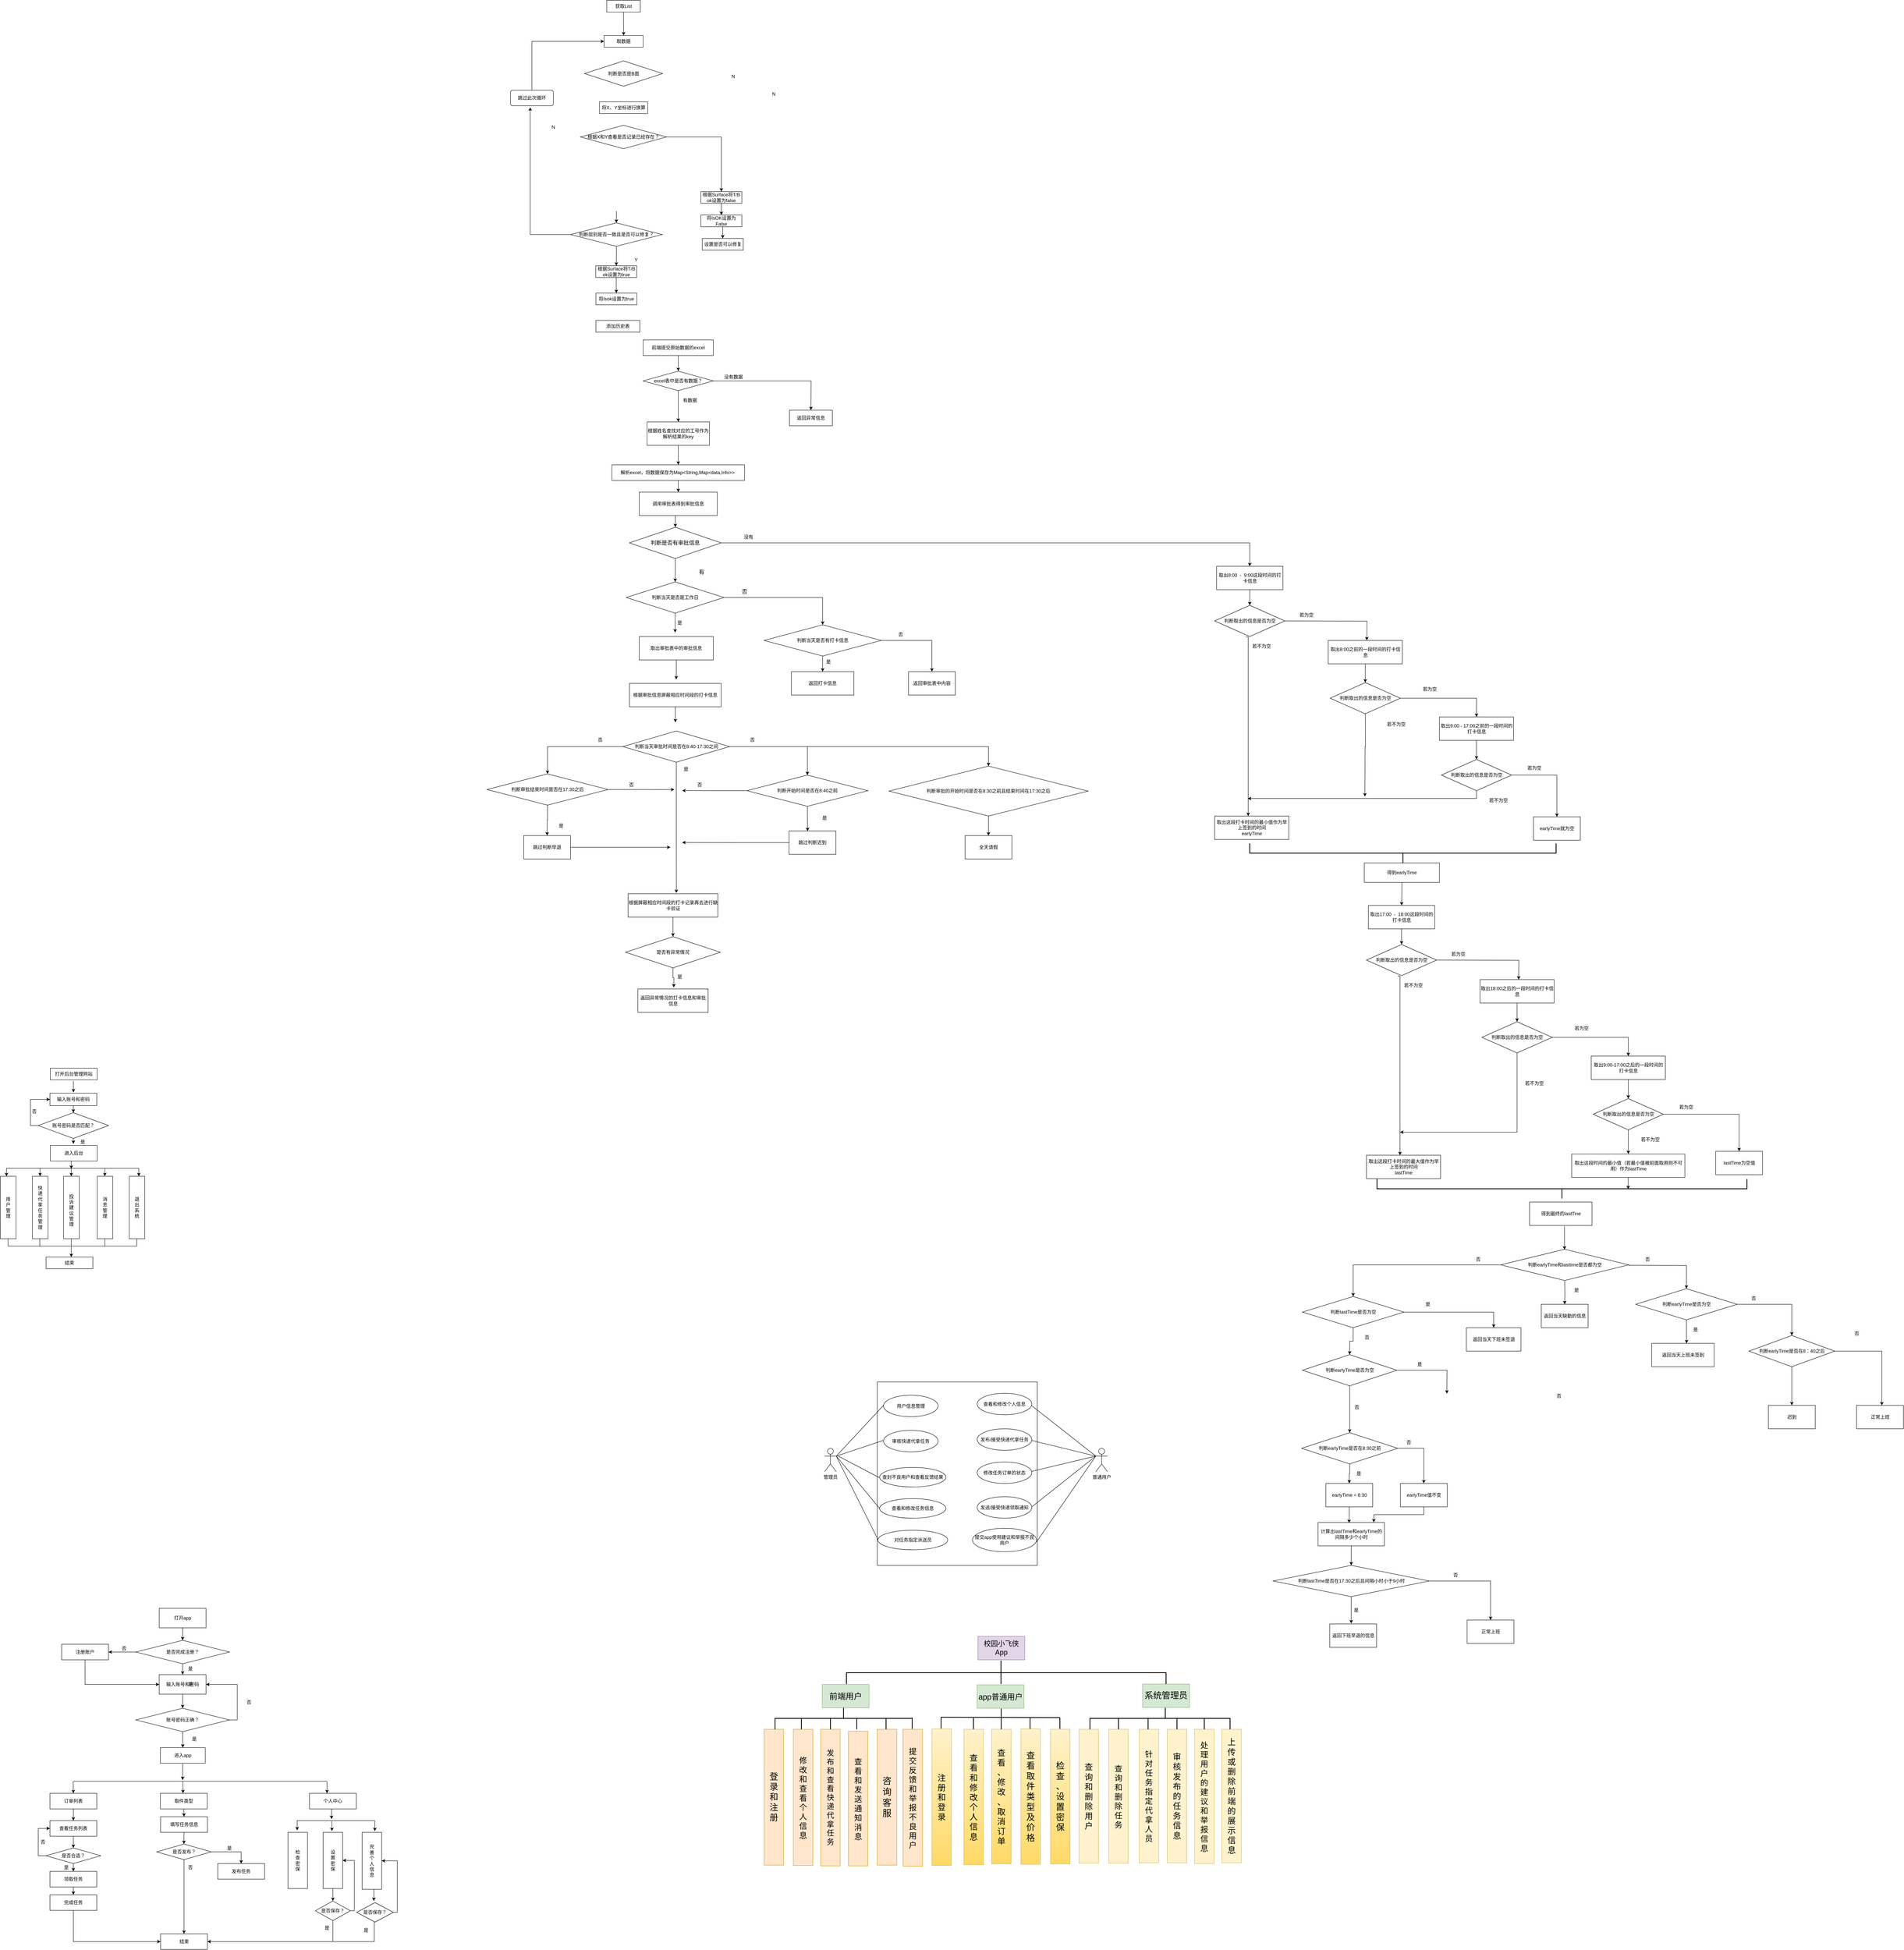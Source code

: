 <mxfile version="22.1.7" type="github">
  <diagram name="第 1 页" id="ZVFMXpemZyb0PqFnT5jA">
    <mxGraphModel dx="-3245" dy="1869" grid="1" gridSize="10" guides="1" tooltips="1" connect="1" arrows="1" fold="1" page="0" pageScale="1" pageWidth="118900" pageHeight="118900" math="0" shadow="0">
      <root>
        <mxCell id="0" />
        <mxCell id="1" parent="0" />
        <mxCell id="liPdygqdaJvr4eSAD_Uh-6" style="edgeStyle=orthogonalEdgeStyle;rounded=0;orthogonalLoop=1;jettySize=auto;html=1;exitX=0.5;exitY=1;exitDx=0;exitDy=0;" parent="1" source="liPdygqdaJvr4eSAD_Uh-1" target="liPdygqdaJvr4eSAD_Uh-3" edge="1">
          <mxGeometry relative="1" as="geometry" />
        </mxCell>
        <mxCell id="liPdygqdaJvr4eSAD_Uh-1" value="前端提交原始数据的excel" style="rounded=0;whiteSpace=wrap;html=1;" parent="1" vertex="1">
          <mxGeometry x="6050" y="20" width="180" height="40" as="geometry" />
        </mxCell>
        <mxCell id="RX0m-WG8atA8wNFzW_0x-2" style="edgeStyle=orthogonalEdgeStyle;rounded=0;orthogonalLoop=1;jettySize=auto;html=1;exitX=0.5;exitY=1;exitDx=0;exitDy=0;entryX=0.5;entryY=0;entryDx=0;entryDy=0;" parent="1" source="liPdygqdaJvr4eSAD_Uh-2" edge="1">
          <mxGeometry relative="1" as="geometry">
            <mxPoint x="6140" y="410" as="targetPoint" />
          </mxGeometry>
        </mxCell>
        <mxCell id="liPdygqdaJvr4eSAD_Uh-2" value="解析excel，将数据保存为Map&amp;lt;String,Map&amp;lt;data,Info&amp;gt;&amp;gt;&amp;nbsp;" style="rounded=0;whiteSpace=wrap;html=1;" parent="1" vertex="1">
          <mxGeometry x="5970" y="340" width="340" height="40" as="geometry" />
        </mxCell>
        <mxCell id="liPdygqdaJvr4eSAD_Uh-8" style="edgeStyle=orthogonalEdgeStyle;rounded=0;orthogonalLoop=1;jettySize=auto;html=1;exitX=1;exitY=0.5;exitDx=0;exitDy=0;" parent="1" source="liPdygqdaJvr4eSAD_Uh-3" edge="1">
          <mxGeometry relative="1" as="geometry">
            <mxPoint x="6480" y="200" as="targetPoint" />
          </mxGeometry>
        </mxCell>
        <mxCell id="liPdygqdaJvr4eSAD_Uh-16" style="edgeStyle=orthogonalEdgeStyle;rounded=0;orthogonalLoop=1;jettySize=auto;html=1;exitX=0.5;exitY=1;exitDx=0;exitDy=0;" parent="1" source="liPdygqdaJvr4eSAD_Uh-3" edge="1">
          <mxGeometry relative="1" as="geometry">
            <mxPoint x="6140" y="230" as="targetPoint" />
          </mxGeometry>
        </mxCell>
        <mxCell id="liPdygqdaJvr4eSAD_Uh-3" value="excel表中是否有数据？" style="rhombus;whiteSpace=wrap;html=1;" parent="1" vertex="1">
          <mxGeometry x="6050" y="100" width="180" height="50" as="geometry" />
        </mxCell>
        <mxCell id="liPdygqdaJvr4eSAD_Uh-11" value="没有数据" style="text;html=1;align=center;verticalAlign=middle;resizable=0;points=[];autosize=1;strokeColor=none;fillColor=none;" parent="1" vertex="1">
          <mxGeometry x="6246" y="100" width="70" height="30" as="geometry" />
        </mxCell>
        <mxCell id="liPdygqdaJvr4eSAD_Uh-12" value="返回异常信息" style="rounded=0;whiteSpace=wrap;html=1;" parent="1" vertex="1">
          <mxGeometry x="6425" y="200" width="110" height="40" as="geometry" />
        </mxCell>
        <mxCell id="liPdygqdaJvr4eSAD_Uh-17" value="有数据" style="text;html=1;strokeColor=none;fillColor=none;align=center;verticalAlign=middle;whiteSpace=wrap;rounded=0;" parent="1" vertex="1">
          <mxGeometry x="6140" y="160" width="60" height="30" as="geometry" />
        </mxCell>
        <mxCell id="wePBfAPc1riJ3pLvmxbH-1" style="edgeStyle=orthogonalEdgeStyle;rounded=0;orthogonalLoop=1;jettySize=auto;html=1;exitX=0.5;exitY=1;exitDx=0;exitDy=0;entryX=0.5;entryY=0;entryDx=0;entryDy=0;" parent="1" source="liPdygqdaJvr4eSAD_Uh-18" target="liPdygqdaJvr4eSAD_Uh-2" edge="1">
          <mxGeometry relative="1" as="geometry" />
        </mxCell>
        <mxCell id="liPdygqdaJvr4eSAD_Uh-18" value="根据姓名查找对应的工号作为解析结果的key" style="rounded=0;whiteSpace=wrap;html=1;" parent="1" vertex="1">
          <mxGeometry x="6060" y="230" width="160" height="60" as="geometry" />
        </mxCell>
        <mxCell id="ZhuPFaVXPFgh8-aMzIid-3" style="edgeStyle=orthogonalEdgeStyle;rounded=0;orthogonalLoop=1;jettySize=auto;html=1;exitX=0.5;exitY=1;exitDx=0;exitDy=0;entryX=0.5;entryY=0;entryDx=0;entryDy=0;" parent="1" source="ZhuPFaVXPFgh8-aMzIid-1" target="ZhuPFaVXPFgh8-aMzIid-2" edge="1">
          <mxGeometry relative="1" as="geometry" />
        </mxCell>
        <mxCell id="ZhuPFaVXPFgh8-aMzIid-1" value="调用审批表得到审批信息" style="rounded=0;whiteSpace=wrap;html=1;" parent="1" vertex="1">
          <mxGeometry x="6040" y="410" width="200" height="60" as="geometry" />
        </mxCell>
        <mxCell id="ZhuPFaVXPFgh8-aMzIid-7" style="edgeStyle=orthogonalEdgeStyle;rounded=0;orthogonalLoop=1;jettySize=auto;html=1;exitX=1;exitY=0.5;exitDx=0;exitDy=0;entryX=0.5;entryY=0;entryDx=0;entryDy=0;" parent="1" source="ZhuPFaVXPFgh8-aMzIid-2" target="ZhuPFaVXPFgh8-aMzIid-4" edge="1">
          <mxGeometry relative="1" as="geometry" />
        </mxCell>
        <mxCell id="PCKnrNmBB_wicnJ-rnFh-7" style="edgeStyle=orthogonalEdgeStyle;rounded=0;orthogonalLoop=1;jettySize=auto;html=1;exitX=0.5;exitY=1;exitDx=0;exitDy=0;" parent="1" source="ZhuPFaVXPFgh8-aMzIid-2" target="PCKnrNmBB_wicnJ-rnFh-2" edge="1">
          <mxGeometry relative="1" as="geometry" />
        </mxCell>
        <mxCell id="ZhuPFaVXPFgh8-aMzIid-2" value="&lt;font style=&quot;font-size: 14px;&quot;&gt;判断是否有审批信息&lt;/font&gt;" style="rhombus;whiteSpace=wrap;html=1;" parent="1" vertex="1">
          <mxGeometry x="6015" y="500" width="235" height="80" as="geometry" />
        </mxCell>
        <mxCell id="ZhuPFaVXPFgh8-aMzIid-12" style="edgeStyle=orthogonalEdgeStyle;rounded=0;orthogonalLoop=1;jettySize=auto;html=1;exitX=0.5;exitY=1;exitDx=0;exitDy=0;entryX=0.5;entryY=0;entryDx=0;entryDy=0;" parent="1" source="ZhuPFaVXPFgh8-aMzIid-4" target="ZhuPFaVXPFgh8-aMzIid-11" edge="1">
          <mxGeometry relative="1" as="geometry" />
        </mxCell>
        <mxCell id="ZhuPFaVXPFgh8-aMzIid-4" value="取出8:00&amp;nbsp; -&amp;nbsp; 9:00这段时间的打卡信息" style="rounded=0;whiteSpace=wrap;html=1;" parent="1" vertex="1">
          <mxGeometry x="7519.5" y="600" width="170" height="60" as="geometry" />
        </mxCell>
        <mxCell id="ZhuPFaVXPFgh8-aMzIid-8" value="&lt;font style=&quot;font-size: 14px;&quot;&gt;有&lt;/font&gt;" style="text;html=1;strokeColor=none;fillColor=none;align=center;verticalAlign=middle;whiteSpace=wrap;rounded=0;" parent="1" vertex="1">
          <mxGeometry x="6170" y="600" width="60" height="30" as="geometry" />
        </mxCell>
        <mxCell id="ZhuPFaVXPFgh8-aMzIid-10" value="没有" style="text;html=1;strokeColor=none;fillColor=none;align=center;verticalAlign=middle;whiteSpace=wrap;rounded=0;" parent="1" vertex="1">
          <mxGeometry x="6290" y="510" width="60" height="30" as="geometry" />
        </mxCell>
        <mxCell id="ZhuPFaVXPFgh8-aMzIid-14" style="edgeStyle=orthogonalEdgeStyle;rounded=0;orthogonalLoop=1;jettySize=auto;html=1;exitX=1;exitY=0.5;exitDx=0;exitDy=0;" parent="1" edge="1">
          <mxGeometry relative="1" as="geometry">
            <mxPoint x="7679.5" y="740" as="sourcePoint" />
            <mxPoint x="7904.5" y="790" as="targetPoint" />
          </mxGeometry>
        </mxCell>
        <mxCell id="ZhuPFaVXPFgh8-aMzIid-38" style="edgeStyle=orthogonalEdgeStyle;rounded=0;orthogonalLoop=1;jettySize=auto;html=1;exitX=0.5;exitY=1;exitDx=0;exitDy=0;" parent="1" edge="1">
          <mxGeometry relative="1" as="geometry">
            <mxPoint x="7600.5" y="1240" as="targetPoint" />
            <mxPoint x="7595.5" y="780" as="sourcePoint" />
            <Array as="points">
              <mxPoint x="7600.5" y="781" />
            </Array>
          </mxGeometry>
        </mxCell>
        <mxCell id="ZhuPFaVXPFgh8-aMzIid-11" value="判断取出的信息是否为空" style="rhombus;whiteSpace=wrap;html=1;" parent="1" vertex="1">
          <mxGeometry x="7514.5" y="700" width="180" height="80" as="geometry" />
        </mxCell>
        <mxCell id="ZhuPFaVXPFgh8-aMzIid-35" style="edgeStyle=orthogonalEdgeStyle;rounded=0;orthogonalLoop=1;jettySize=auto;html=1;exitX=0.5;exitY=1;exitDx=0;exitDy=0;entryX=0.5;entryY=0;entryDx=0;entryDy=0;" parent="1" source="ZhuPFaVXPFgh8-aMzIid-15" target="ZhuPFaVXPFgh8-aMzIid-25" edge="1">
          <mxGeometry relative="1" as="geometry" />
        </mxCell>
        <mxCell id="ZhuPFaVXPFgh8-aMzIid-15" value="取出8:00之前的一段时间的打卡信息" style="rounded=0;whiteSpace=wrap;html=1;" parent="1" vertex="1">
          <mxGeometry x="7805.5" y="790" width="190" height="60" as="geometry" />
        </mxCell>
        <mxCell id="ZhuPFaVXPFgh8-aMzIid-16" value="若为空" style="text;html=1;strokeColor=none;fillColor=none;align=center;verticalAlign=middle;whiteSpace=wrap;rounded=0;" parent="1" vertex="1">
          <mxGeometry x="7719.5" y="710" width="60" height="30" as="geometry" />
        </mxCell>
        <mxCell id="ZhuPFaVXPFgh8-aMzIid-18" value="若不为空" style="text;html=1;strokeColor=none;fillColor=none;align=center;verticalAlign=middle;whiteSpace=wrap;rounded=0;" parent="1" vertex="1">
          <mxGeometry x="7604.5" y="790" width="60" height="30" as="geometry" />
        </mxCell>
        <mxCell id="ZhuPFaVXPFgh8-aMzIid-37" style="edgeStyle=orthogonalEdgeStyle;rounded=0;orthogonalLoop=1;jettySize=auto;html=1;exitX=0.5;exitY=1;exitDx=0;exitDy=0;entryX=0.5;entryY=0;entryDx=0;entryDy=0;" parent="1" source="ZhuPFaVXPFgh8-aMzIid-22" target="ZhuPFaVXPFgh8-aMzIid-33" edge="1">
          <mxGeometry relative="1" as="geometry" />
        </mxCell>
        <mxCell id="ZhuPFaVXPFgh8-aMzIid-22" value="取出9:00 - 17:00之前的一段时间的打卡信息" style="rounded=0;whiteSpace=wrap;html=1;" parent="1" vertex="1">
          <mxGeometry x="8090.5" y="986" width="190" height="60" as="geometry" />
        </mxCell>
        <mxCell id="ZhuPFaVXPFgh8-aMzIid-23" value="若不为空" style="text;html=1;strokeColor=none;fillColor=none;align=center;verticalAlign=middle;whiteSpace=wrap;rounded=0;" parent="1" vertex="1">
          <mxGeometry x="7949.5" y="990" width="60" height="30" as="geometry" />
        </mxCell>
        <mxCell id="ZhuPFaVXPFgh8-aMzIid-24" value="若为空" style="text;html=1;strokeColor=none;fillColor=none;align=center;verticalAlign=middle;whiteSpace=wrap;rounded=0;" parent="1" vertex="1">
          <mxGeometry x="8035.5" y="900" width="60" height="30" as="geometry" />
        </mxCell>
        <mxCell id="ZhuPFaVXPFgh8-aMzIid-36" style="edgeStyle=orthogonalEdgeStyle;rounded=0;orthogonalLoop=1;jettySize=auto;html=1;exitX=1;exitY=0.5;exitDx=0;exitDy=0;entryX=0.5;entryY=0;entryDx=0;entryDy=0;" parent="1" source="ZhuPFaVXPFgh8-aMzIid-25" target="ZhuPFaVXPFgh8-aMzIid-22" edge="1">
          <mxGeometry relative="1" as="geometry" />
        </mxCell>
        <mxCell id="ZhuPFaVXPFgh8-aMzIid-45" style="edgeStyle=orthogonalEdgeStyle;rounded=0;orthogonalLoop=1;jettySize=auto;html=1;exitX=0.5;exitY=1;exitDx=0;exitDy=0;" parent="1" edge="1">
          <mxGeometry relative="1" as="geometry">
            <mxPoint x="7899.5" y="1190" as="targetPoint" />
            <mxPoint x="7900.5" y="932" as="sourcePoint" />
          </mxGeometry>
        </mxCell>
        <mxCell id="ZhuPFaVXPFgh8-aMzIid-25" value="判断取出的信息是否为空" style="rhombus;whiteSpace=wrap;html=1;" parent="1" vertex="1">
          <mxGeometry x="7810.5" y="898" width="180" height="80" as="geometry" />
        </mxCell>
        <mxCell id="ZhuPFaVXPFgh8-aMzIid-30" value="取出这段打卡时间的最小值作为早上签到的时间&lt;br style=&quot;border-color: var(--border-color);&quot;&gt;earlyTime" style="rounded=0;whiteSpace=wrap;html=1;" parent="1" vertex="1">
          <mxGeometry x="7514.5" y="1240" width="190" height="60" as="geometry" />
        </mxCell>
        <mxCell id="ZhuPFaVXPFgh8-aMzIid-31" value="若不为空" style="text;html=1;strokeColor=none;fillColor=none;align=center;verticalAlign=middle;whiteSpace=wrap;rounded=0;" parent="1" vertex="1">
          <mxGeometry x="8211.5" y="1185" width="60" height="30" as="geometry" />
        </mxCell>
        <mxCell id="ZhuPFaVXPFgh8-aMzIid-32" value="若为空" style="text;html=1;strokeColor=none;fillColor=none;align=center;verticalAlign=middle;whiteSpace=wrap;rounded=0;" parent="1" vertex="1">
          <mxGeometry x="8303.5" y="1102" width="60" height="30" as="geometry" />
        </mxCell>
        <mxCell id="ZhuPFaVXPFgh8-aMzIid-47" style="edgeStyle=orthogonalEdgeStyle;rounded=0;orthogonalLoop=1;jettySize=auto;html=1;exitX=1;exitY=0.5;exitDx=0;exitDy=0;" parent="1" source="ZhuPFaVXPFgh8-aMzIid-33" target="ZhuPFaVXPFgh8-aMzIid-48" edge="1">
          <mxGeometry relative="1" as="geometry">
            <mxPoint x="8379.5" y="1260" as="targetPoint" />
          </mxGeometry>
        </mxCell>
        <mxCell id="ZhuPFaVXPFgh8-aMzIid-52" style="edgeStyle=orthogonalEdgeStyle;rounded=0;orthogonalLoop=1;jettySize=auto;html=1;exitX=0.5;exitY=1;exitDx=0;exitDy=0;" parent="1" source="ZhuPFaVXPFgh8-aMzIid-33" edge="1">
          <mxGeometry relative="1" as="geometry">
            <mxPoint x="7599.5" y="1195" as="targetPoint" />
            <Array as="points">
              <mxPoint x="8185.5" y="1195" />
              <mxPoint x="7599.5" y="1195" />
            </Array>
          </mxGeometry>
        </mxCell>
        <mxCell id="ZhuPFaVXPFgh8-aMzIid-33" value="判断取出的信息是否为空" style="rhombus;whiteSpace=wrap;html=1;" parent="1" vertex="1">
          <mxGeometry x="8095.5" y="1095" width="180" height="80" as="geometry" />
        </mxCell>
        <mxCell id="ZhuPFaVXPFgh8-aMzIid-48" value="earlyTime就为空" style="rounded=0;whiteSpace=wrap;html=1;" parent="1" vertex="1">
          <mxGeometry x="8331.5" y="1242" width="120" height="60" as="geometry" />
        </mxCell>
        <mxCell id="ZhuPFaVXPFgh8-aMzIid-56" style="edgeStyle=orthogonalEdgeStyle;rounded=0;orthogonalLoop=1;jettySize=auto;html=1;exitX=0.5;exitY=1;exitDx=0;exitDy=0;entryX=0.5;entryY=0;entryDx=0;entryDy=0;" parent="1" source="ZhuPFaVXPFgh8-aMzIid-57" target="ZhuPFaVXPFgh8-aMzIid-60" edge="1">
          <mxGeometry relative="1" as="geometry" />
        </mxCell>
        <mxCell id="ZhuPFaVXPFgh8-aMzIid-57" value="取出17:00&amp;nbsp; -&amp;nbsp; 18:00这段时间的打卡信息" style="rounded=0;whiteSpace=wrap;html=1;" parent="1" vertex="1">
          <mxGeometry x="7908.5" y="1469" width="170" height="60" as="geometry" />
        </mxCell>
        <mxCell id="ZhuPFaVXPFgh8-aMzIid-58" style="edgeStyle=orthogonalEdgeStyle;rounded=0;orthogonalLoop=1;jettySize=auto;html=1;exitX=1;exitY=0.5;exitDx=0;exitDy=0;" parent="1" edge="1">
          <mxGeometry relative="1" as="geometry">
            <mxPoint x="8068.5" y="1609" as="sourcePoint" />
            <mxPoint x="8293.5" y="1659" as="targetPoint" />
          </mxGeometry>
        </mxCell>
        <mxCell id="ZhuPFaVXPFgh8-aMzIid-59" style="edgeStyle=orthogonalEdgeStyle;rounded=0;orthogonalLoop=1;jettySize=auto;html=1;exitX=0.5;exitY=1;exitDx=0;exitDy=0;" parent="1" edge="1">
          <mxGeometry relative="1" as="geometry">
            <mxPoint x="7989.5" y="2109" as="targetPoint" />
            <mxPoint x="7984.5" y="1649" as="sourcePoint" />
            <Array as="points">
              <mxPoint x="7989.5" y="1650" />
            </Array>
          </mxGeometry>
        </mxCell>
        <mxCell id="ZhuPFaVXPFgh8-aMzIid-60" value="判断取出的信息是否为空" style="rhombus;whiteSpace=wrap;html=1;" parent="1" vertex="1">
          <mxGeometry x="7903.5" y="1569" width="180" height="80" as="geometry" />
        </mxCell>
        <mxCell id="ZhuPFaVXPFgh8-aMzIid-61" style="edgeStyle=orthogonalEdgeStyle;rounded=0;orthogonalLoop=1;jettySize=auto;html=1;exitX=0.5;exitY=1;exitDx=0;exitDy=0;entryX=0.5;entryY=0;entryDx=0;entryDy=0;" parent="1" source="ZhuPFaVXPFgh8-aMzIid-62" target="ZhuPFaVXPFgh8-aMzIid-71" edge="1">
          <mxGeometry relative="1" as="geometry" />
        </mxCell>
        <mxCell id="ZhuPFaVXPFgh8-aMzIid-62" value="取出18:00之后的一段时间的打卡信息" style="rounded=0;whiteSpace=wrap;html=1;" parent="1" vertex="1">
          <mxGeometry x="8194.5" y="1659" width="190" height="60" as="geometry" />
        </mxCell>
        <mxCell id="ZhuPFaVXPFgh8-aMzIid-63" value="若为空" style="text;html=1;strokeColor=none;fillColor=none;align=center;verticalAlign=middle;whiteSpace=wrap;rounded=0;" parent="1" vertex="1">
          <mxGeometry x="8108.5" y="1579" width="60" height="30" as="geometry" />
        </mxCell>
        <mxCell id="ZhuPFaVXPFgh8-aMzIid-64" value="若不为空" style="text;html=1;strokeColor=none;fillColor=none;align=center;verticalAlign=middle;whiteSpace=wrap;rounded=0;" parent="1" vertex="1">
          <mxGeometry x="7993.5" y="1659" width="60" height="30" as="geometry" />
        </mxCell>
        <mxCell id="ZhuPFaVXPFgh8-aMzIid-65" style="edgeStyle=orthogonalEdgeStyle;rounded=0;orthogonalLoop=1;jettySize=auto;html=1;exitX=0.5;exitY=1;exitDx=0;exitDy=0;entryX=0.5;entryY=0;entryDx=0;entryDy=0;" parent="1" source="ZhuPFaVXPFgh8-aMzIid-66" target="ZhuPFaVXPFgh8-aMzIid-77" edge="1">
          <mxGeometry relative="1" as="geometry" />
        </mxCell>
        <mxCell id="ZhuPFaVXPFgh8-aMzIid-66" value="取出9:00-17:00之后的一段时间的打卡信息" style="rounded=0;whiteSpace=wrap;html=1;" parent="1" vertex="1">
          <mxGeometry x="8479.5" y="1855" width="190" height="60" as="geometry" />
        </mxCell>
        <mxCell id="ZhuPFaVXPFgh8-aMzIid-67" value="若不为空" style="text;html=1;strokeColor=none;fillColor=none;align=center;verticalAlign=middle;whiteSpace=wrap;rounded=0;" parent="1" vertex="1">
          <mxGeometry x="8303.5" y="1910" width="60" height="30" as="geometry" />
        </mxCell>
        <mxCell id="ZhuPFaVXPFgh8-aMzIid-68" value="若为空" style="text;html=1;strokeColor=none;fillColor=none;align=center;verticalAlign=middle;whiteSpace=wrap;rounded=0;" parent="1" vertex="1">
          <mxGeometry x="8424.5" y="1769" width="60" height="30" as="geometry" />
        </mxCell>
        <mxCell id="ZhuPFaVXPFgh8-aMzIid-69" style="edgeStyle=orthogonalEdgeStyle;rounded=0;orthogonalLoop=1;jettySize=auto;html=1;exitX=1;exitY=0.5;exitDx=0;exitDy=0;entryX=0.5;entryY=0;entryDx=0;entryDy=0;" parent="1" source="ZhuPFaVXPFgh8-aMzIid-71" target="ZhuPFaVXPFgh8-aMzIid-66" edge="1">
          <mxGeometry relative="1" as="geometry" />
        </mxCell>
        <mxCell id="ZhuPFaVXPFgh8-aMzIid-98" style="edgeStyle=orthogonalEdgeStyle;rounded=0;orthogonalLoop=1;jettySize=auto;html=1;exitX=0.5;exitY=1;exitDx=0;exitDy=0;" parent="1" source="ZhuPFaVXPFgh8-aMzIid-71" edge="1">
          <mxGeometry relative="1" as="geometry">
            <mxPoint x="7989.5" y="2050" as="targetPoint" />
            <Array as="points">
              <mxPoint x="8289.5" y="2050" />
              <mxPoint x="8029.5" y="2050" />
            </Array>
          </mxGeometry>
        </mxCell>
        <mxCell id="ZhuPFaVXPFgh8-aMzIid-71" value="判断取出的信息是否为空" style="rhombus;whiteSpace=wrap;html=1;" parent="1" vertex="1">
          <mxGeometry x="8199.5" y="1767" width="180" height="80" as="geometry" />
        </mxCell>
        <mxCell id="ZhuPFaVXPFgh8-aMzIid-72" value="取出这段打卡时间的最大值作为早上签到的时间&lt;br style=&quot;border-color: var(--border-color);&quot;&gt;lastTime" style="rounded=0;whiteSpace=wrap;html=1;" parent="1" vertex="1">
          <mxGeometry x="7903.5" y="2109" width="190" height="60" as="geometry" />
        </mxCell>
        <mxCell id="ZhuPFaVXPFgh8-aMzIid-73" value="若不为空" style="text;html=1;strokeColor=none;fillColor=none;align=center;verticalAlign=middle;whiteSpace=wrap;rounded=0;" parent="1" vertex="1">
          <mxGeometry x="8600.5" y="2054" width="60" height="30" as="geometry" />
        </mxCell>
        <mxCell id="ZhuPFaVXPFgh8-aMzIid-74" value="若为空" style="text;html=1;strokeColor=none;fillColor=none;align=center;verticalAlign=middle;whiteSpace=wrap;rounded=0;" parent="1" vertex="1">
          <mxGeometry x="8692.5" y="1971" width="60" height="30" as="geometry" />
        </mxCell>
        <mxCell id="ZhuPFaVXPFgh8-aMzIid-75" style="edgeStyle=orthogonalEdgeStyle;rounded=0;orthogonalLoop=1;jettySize=auto;html=1;exitX=1;exitY=0.5;exitDx=0;exitDy=0;" parent="1" source="ZhuPFaVXPFgh8-aMzIid-77" target="ZhuPFaVXPFgh8-aMzIid-78" edge="1">
          <mxGeometry relative="1" as="geometry">
            <mxPoint x="8768.5" y="2129" as="targetPoint" />
          </mxGeometry>
        </mxCell>
        <mxCell id="ZhuPFaVXPFgh8-aMzIid-84" style="edgeStyle=orthogonalEdgeStyle;rounded=0;orthogonalLoop=1;jettySize=auto;html=1;exitX=0.5;exitY=1;exitDx=0;exitDy=0;entryX=0.5;entryY=0;entryDx=0;entryDy=0;" parent="1" source="ZhuPFaVXPFgh8-aMzIid-77" target="ZhuPFaVXPFgh8-aMzIid-79" edge="1">
          <mxGeometry relative="1" as="geometry" />
        </mxCell>
        <mxCell id="ZhuPFaVXPFgh8-aMzIid-77" value="判断取出的信息是否为空" style="rhombus;whiteSpace=wrap;html=1;" parent="1" vertex="1">
          <mxGeometry x="8484.5" y="1964" width="180" height="80" as="geometry" />
        </mxCell>
        <mxCell id="ZhuPFaVXPFgh8-aMzIid-78" value="lastTime为空值" style="rounded=0;whiteSpace=wrap;html=1;" parent="1" vertex="1">
          <mxGeometry x="8798.5" y="2099" width="120" height="60" as="geometry" />
        </mxCell>
        <mxCell id="ZhuPFaVXPFgh8-aMzIid-79" value="取出这段时间的最小值（若最小值被前面取用则不可用）作为lastTime" style="rounded=0;whiteSpace=wrap;html=1;" parent="1" vertex="1">
          <mxGeometry x="8429.5" y="2106" width="290" height="60" as="geometry" />
        </mxCell>
        <mxCell id="ZhuPFaVXPFgh8-aMzIid-88" value="得到最终的lastTine" style="rounded=0;whiteSpace=wrap;html=1;" parent="1" vertex="1">
          <mxGeometry x="8321.5" y="2229" width="160" height="60" as="geometry" />
        </mxCell>
        <mxCell id="ZhuPFaVXPFgh8-aMzIid-91" value="" style="strokeWidth=2;html=1;shape=mxgraph.flowchart.annotation_2;align=left;labelPosition=right;pointerEvents=1;direction=north;" parent="1" vertex="1">
          <mxGeometry x="7604.5" y="1310" width="785" height="50" as="geometry" />
        </mxCell>
        <mxCell id="ZhuPFaVXPFgh8-aMzIid-95" style="edgeStyle=orthogonalEdgeStyle;rounded=0;orthogonalLoop=1;jettySize=auto;html=1;exitX=0.5;exitY=1;exitDx=0;exitDy=0;" parent="1" source="ZhuPFaVXPFgh8-aMzIid-92" target="ZhuPFaVXPFgh8-aMzIid-57" edge="1">
          <mxGeometry relative="1" as="geometry" />
        </mxCell>
        <mxCell id="ZhuPFaVXPFgh8-aMzIid-92" value="得到earlyTime" style="rounded=0;whiteSpace=wrap;html=1;" parent="1" vertex="1">
          <mxGeometry x="7898" y="1360" width="192.5" height="50" as="geometry" />
        </mxCell>
        <mxCell id="ZhuPFaVXPFgh8-aMzIid-103" style="edgeStyle=orthogonalEdgeStyle;rounded=0;orthogonalLoop=1;jettySize=auto;html=1;exitX=1;exitY=0.5;exitDx=0;exitDy=0;" parent="1" target="ZhuPFaVXPFgh8-aMzIid-101" edge="1">
          <mxGeometry relative="1" as="geometry">
            <mxPoint x="8575.5" y="2391" as="sourcePoint" />
          </mxGeometry>
        </mxCell>
        <mxCell id="ZhuPFaVXPFgh8-aMzIid-121" style="edgeStyle=orthogonalEdgeStyle;rounded=0;orthogonalLoop=1;jettySize=auto;html=1;exitX=0.5;exitY=1;exitDx=0;exitDy=0;entryX=0.5;entryY=0;entryDx=0;entryDy=0;" parent="1" target="ZhuPFaVXPFgh8-aMzIid-99" edge="1">
          <mxGeometry relative="1" as="geometry">
            <mxPoint x="8411.5" y="2431" as="sourcePoint" />
          </mxGeometry>
        </mxCell>
        <mxCell id="ZhuPFaVXPFgh8-aMzIid-156" style="edgeStyle=orthogonalEdgeStyle;rounded=0;orthogonalLoop=1;jettySize=auto;html=1;exitX=0;exitY=0.5;exitDx=0;exitDy=0;entryX=0.5;entryY=0;entryDx=0;entryDy=0;" parent="1" source="ZhuPFaVXPFgh8-aMzIid-96" target="ZhuPFaVXPFgh8-aMzIid-114" edge="1">
          <mxGeometry relative="1" as="geometry" />
        </mxCell>
        <mxCell id="ZhuPFaVXPFgh8-aMzIid-96" value="判断earlyTime和lasttime是否都为空" style="rhombus;whiteSpace=wrap;html=1;" parent="1" vertex="1">
          <mxGeometry x="8247.5" y="2350" width="328" height="80" as="geometry" />
        </mxCell>
        <mxCell id="ZhuPFaVXPFgh8-aMzIid-99" value="返回当天缺勤的信息" style="rounded=0;whiteSpace=wrap;html=1;" parent="1" vertex="1">
          <mxGeometry x="8351.5" y="2491" width="120" height="60" as="geometry" />
        </mxCell>
        <mxCell id="ZhuPFaVXPFgh8-aMzIid-122" style="edgeStyle=orthogonalEdgeStyle;rounded=0;orthogonalLoop=1;jettySize=auto;html=1;exitX=0.5;exitY=1;exitDx=0;exitDy=0;entryX=0.559;entryY=0.001;entryDx=0;entryDy=0;entryPerimeter=0;" parent="1" source="ZhuPFaVXPFgh8-aMzIid-101" target="ZhuPFaVXPFgh8-aMzIid-102" edge="1">
          <mxGeometry relative="1" as="geometry" />
        </mxCell>
        <mxCell id="ZhuPFaVXPFgh8-aMzIid-158" style="edgeStyle=orthogonalEdgeStyle;rounded=0;orthogonalLoop=1;jettySize=auto;html=1;exitX=1;exitY=0.5;exitDx=0;exitDy=0;entryX=0.5;entryY=0;entryDx=0;entryDy=0;" parent="1" source="ZhuPFaVXPFgh8-aMzIid-101" target="ZhuPFaVXPFgh8-aMzIid-105" edge="1">
          <mxGeometry relative="1" as="geometry" />
        </mxCell>
        <mxCell id="ZhuPFaVXPFgh8-aMzIid-101" value="判断earlyTime是否为空" style="rhombus;whiteSpace=wrap;html=1;" parent="1" vertex="1">
          <mxGeometry x="8593.5" y="2451" width="260" height="80" as="geometry" />
        </mxCell>
        <mxCell id="ZhuPFaVXPFgh8-aMzIid-102" value="返回当天上班未签到" style="rounded=0;whiteSpace=wrap;html=1;" parent="1" vertex="1">
          <mxGeometry x="8634.5" y="2591" width="160" height="60" as="geometry" />
        </mxCell>
        <mxCell id="ZhuPFaVXPFgh8-aMzIid-104" value="返回当天下班未签退" style="rounded=0;whiteSpace=wrap;html=1;" parent="1" vertex="1">
          <mxGeometry x="8159.5" y="2551" width="140" height="60" as="geometry" />
        </mxCell>
        <mxCell id="ZhuPFaVXPFgh8-aMzIid-175" style="edgeStyle=orthogonalEdgeStyle;rounded=0;orthogonalLoop=1;jettySize=auto;html=1;exitX=0.5;exitY=1;exitDx=0;exitDy=0;entryX=0.5;entryY=0;entryDx=0;entryDy=0;" parent="1" source="ZhuPFaVXPFgh8-aMzIid-105" target="ZhuPFaVXPFgh8-aMzIid-160" edge="1">
          <mxGeometry relative="1" as="geometry" />
        </mxCell>
        <mxCell id="ZhuPFaVXPFgh8-aMzIid-176" style="edgeStyle=orthogonalEdgeStyle;rounded=0;orthogonalLoop=1;jettySize=auto;html=1;exitX=1;exitY=0.5;exitDx=0;exitDy=0;entryX=0.539;entryY=0.003;entryDx=0;entryDy=0;entryPerimeter=0;" parent="1" source="ZhuPFaVXPFgh8-aMzIid-105" target="ZhuPFaVXPFgh8-aMzIid-110" edge="1">
          <mxGeometry relative="1" as="geometry" />
        </mxCell>
        <mxCell id="ZhuPFaVXPFgh8-aMzIid-105" value="判断earlyTime是否在8：40之后" style="rhombus;whiteSpace=wrap;html=1;" parent="1" vertex="1">
          <mxGeometry x="8883.5" y="2571" width="220" height="80" as="geometry" />
        </mxCell>
        <mxCell id="ZhuPFaVXPFgh8-aMzIid-125" style="edgeStyle=orthogonalEdgeStyle;rounded=0;orthogonalLoop=1;jettySize=auto;html=1;exitX=0.5;exitY=1;exitDx=0;exitDy=0;entryX=0.5;entryY=0;entryDx=0;entryDy=0;" parent="1" source="ZhuPFaVXPFgh8-aMzIid-106" target="ZhuPFaVXPFgh8-aMzIid-116" edge="1">
          <mxGeometry relative="1" as="geometry" />
        </mxCell>
        <mxCell id="ZhuPFaVXPFgh8-aMzIid-106" value="计算出lastTime和earlyTime的间隔多少个小时" style="rounded=0;whiteSpace=wrap;html=1;" parent="1" vertex="1">
          <mxGeometry x="7779.5" y="3050" width="170" height="60" as="geometry" />
        </mxCell>
        <mxCell id="ZhuPFaVXPFgh8-aMzIid-110" value="正常上班" style="rounded=0;whiteSpace=wrap;html=1;" parent="1" vertex="1">
          <mxGeometry x="9159.5" y="2750" width="120" height="60" as="geometry" />
        </mxCell>
        <mxCell id="ZhuPFaVXPFgh8-aMzIid-174" style="edgeStyle=orthogonalEdgeStyle;rounded=0;orthogonalLoop=1;jettySize=auto;html=1;exitX=1;exitY=0.5;exitDx=0;exitDy=0;entryX=0.5;entryY=0;entryDx=0;entryDy=0;" parent="1" source="ZhuPFaVXPFgh8-aMzIid-114" target="ZhuPFaVXPFgh8-aMzIid-104" edge="1">
          <mxGeometry relative="1" as="geometry" />
        </mxCell>
        <mxCell id="ZhuPFaVXPFgh8-aMzIid-182" style="edgeStyle=orthogonalEdgeStyle;rounded=0;orthogonalLoop=1;jettySize=auto;html=1;exitX=0.5;exitY=1;exitDx=0;exitDy=0;entryX=0.5;entryY=0;entryDx=0;entryDy=0;" parent="1" source="ZhuPFaVXPFgh8-aMzIid-114" target="ZhuPFaVXPFgh8-aMzIid-177" edge="1">
          <mxGeometry relative="1" as="geometry" />
        </mxCell>
        <mxCell id="ZhuPFaVXPFgh8-aMzIid-114" value="判断lastTime是否为空" style="rhombus;whiteSpace=wrap;html=1;" parent="1" vertex="1">
          <mxGeometry x="7739.5" y="2471" width="260" height="80" as="geometry" />
        </mxCell>
        <mxCell id="ZhuPFaVXPFgh8-aMzIid-126" style="edgeStyle=orthogonalEdgeStyle;rounded=0;orthogonalLoop=1;jettySize=auto;html=1;exitX=0.5;exitY=1;exitDx=0;exitDy=0;entryX=0.458;entryY=-0.019;entryDx=0;entryDy=0;entryPerimeter=0;" parent="1" source="ZhuPFaVXPFgh8-aMzIid-116" target="ZhuPFaVXPFgh8-aMzIid-118" edge="1">
          <mxGeometry relative="1" as="geometry" />
        </mxCell>
        <mxCell id="ZhuPFaVXPFgh8-aMzIid-127" style="edgeStyle=orthogonalEdgeStyle;rounded=0;orthogonalLoop=1;jettySize=auto;html=1;entryX=0.5;entryY=0;entryDx=0;entryDy=0;" parent="1" source="ZhuPFaVXPFgh8-aMzIid-116" target="ZhuPFaVXPFgh8-aMzIid-120" edge="1">
          <mxGeometry relative="1" as="geometry" />
        </mxCell>
        <mxCell id="ZhuPFaVXPFgh8-aMzIid-116" value="判断lastTime是否在17:30之后且间隔小时小于9小时" style="rhombus;whiteSpace=wrap;html=1;" parent="1" vertex="1">
          <mxGeometry x="7664.5" y="3160" width="400" height="80" as="geometry" />
        </mxCell>
        <mxCell id="ZhuPFaVXPFgh8-aMzIid-118" value="返回下班早退的信息" style="rounded=0;whiteSpace=wrap;html=1;" parent="1" vertex="1">
          <mxGeometry x="7809.5" y="3310" width="120" height="60" as="geometry" />
        </mxCell>
        <mxCell id="ZhuPFaVXPFgh8-aMzIid-120" value="正常上班" style="rounded=0;whiteSpace=wrap;html=1;" parent="1" vertex="1">
          <mxGeometry x="8161.5" y="3300" width="120" height="60" as="geometry" />
        </mxCell>
        <mxCell id="ZhuPFaVXPFgh8-aMzIid-131" value="否" style="text;html=1;strokeColor=none;fillColor=none;align=center;verticalAlign=middle;whiteSpace=wrap;rounded=0;" parent="1" vertex="1">
          <mxGeometry x="8865.5" y="2461" width="60" height="30" as="geometry" />
        </mxCell>
        <mxCell id="ZhuPFaVXPFgh8-aMzIid-133" value="否" style="text;html=1;strokeColor=none;fillColor=none;align=center;verticalAlign=middle;whiteSpace=wrap;rounded=0;" parent="1" vertex="1">
          <mxGeometry x="9129.5" y="2551" width="60" height="30" as="geometry" />
        </mxCell>
        <mxCell id="ZhuPFaVXPFgh8-aMzIid-134" value="否" style="text;html=1;strokeColor=none;fillColor=none;align=center;verticalAlign=middle;whiteSpace=wrap;rounded=0;" parent="1" vertex="1">
          <mxGeometry x="8101.5" y="3170" width="60" height="30" as="geometry" />
        </mxCell>
        <mxCell id="ZhuPFaVXPFgh8-aMzIid-135" value="否" style="text;html=1;strokeColor=none;fillColor=none;align=center;verticalAlign=middle;whiteSpace=wrap;rounded=0;" parent="1" vertex="1">
          <mxGeometry x="8367" y="2711" width="60" height="30" as="geometry" />
        </mxCell>
        <mxCell id="ZhuPFaVXPFgh8-aMzIid-136" value="否" style="text;html=1;strokeColor=none;fillColor=none;align=center;verticalAlign=middle;whiteSpace=wrap;rounded=0;" parent="1" vertex="1">
          <mxGeometry x="8593.5" y="2361" width="60" height="30" as="geometry" />
        </mxCell>
        <mxCell id="ZhuPFaVXPFgh8-aMzIid-137" value="是" style="text;html=1;strokeColor=none;fillColor=none;align=center;verticalAlign=middle;whiteSpace=wrap;rounded=0;" parent="1" vertex="1">
          <mxGeometry x="8716.5" y="2541" width="60" height="30" as="geometry" />
        </mxCell>
        <mxCell id="ZhuPFaVXPFgh8-aMzIid-140" value="是" style="text;html=1;strokeColor=none;fillColor=none;align=center;verticalAlign=middle;whiteSpace=wrap;rounded=0;" parent="1" vertex="1">
          <mxGeometry x="8030.5" y="2476" width="60" height="30" as="geometry" />
        </mxCell>
        <mxCell id="ZhuPFaVXPFgh8-aMzIid-142" value="是" style="text;html=1;strokeColor=none;fillColor=none;align=center;verticalAlign=middle;whiteSpace=wrap;rounded=0;" parent="1" vertex="1">
          <mxGeometry x="7776.5" y="3260" width="201" height="30" as="geometry" />
        </mxCell>
        <mxCell id="ZhuPFaVXPFgh8-aMzIid-143" value="是" style="text;html=1;strokeColor=none;fillColor=none;align=center;verticalAlign=middle;whiteSpace=wrap;rounded=0;" parent="1" vertex="1">
          <mxGeometry x="8411.5" y="2440" width="60" height="30" as="geometry" />
        </mxCell>
        <mxCell id="ZhuPFaVXPFgh8-aMzIid-144" value="" style="endArrow=classic;html=1;rounded=0;" parent="1" edge="1">
          <mxGeometry width="50" height="50" relative="1" as="geometry">
            <mxPoint x="8411.05" y="2291" as="sourcePoint" />
            <mxPoint x="8411.05" y="2351" as="targetPoint" />
            <Array as="points">
              <mxPoint x="8411.05" y="2321" />
            </Array>
          </mxGeometry>
        </mxCell>
        <mxCell id="ZhuPFaVXPFgh8-aMzIid-146" value="" style="strokeWidth=2;html=1;shape=mxgraph.flowchart.annotation_2;align=left;labelPosition=right;pointerEvents=1;direction=north;" parent="1" vertex="1">
          <mxGeometry x="7930.5" y="2170" width="948" height="50" as="geometry" />
        </mxCell>
        <mxCell id="ZhuPFaVXPFgh8-aMzIid-149" value="" style="endArrow=classic;html=1;rounded=0;" parent="1" edge="1">
          <mxGeometry width="50" height="50" relative="1" as="geometry">
            <mxPoint x="8574.22" y="2166" as="sourcePoint" />
            <mxPoint x="8574.22" y="2196" as="targetPoint" />
          </mxGeometry>
        </mxCell>
        <mxCell id="ZhuPFaVXPFgh8-aMzIid-157" value="否" style="text;html=1;strokeColor=none;fillColor=none;align=center;verticalAlign=middle;whiteSpace=wrap;rounded=0;" parent="1" vertex="1">
          <mxGeometry x="8159.5" y="2361" width="60" height="30" as="geometry" />
        </mxCell>
        <mxCell id="ZhuPFaVXPFgh8-aMzIid-160" value="迟到" style="rounded=0;whiteSpace=wrap;html=1;" parent="1" vertex="1">
          <mxGeometry x="8933.5" y="2750" width="120" height="60" as="geometry" />
        </mxCell>
        <mxCell id="ZhuPFaVXPFgh8-aMzIid-162" style="edgeStyle=orthogonalEdgeStyle;rounded=0;orthogonalLoop=1;jettySize=auto;html=1;exitX=0.5;exitY=1;exitDx=0;exitDy=0;" parent="1" source="ZhuPFaVXPFgh8-aMzIid-161" target="ZhuPFaVXPFgh8-aMzIid-163" edge="1">
          <mxGeometry relative="1" as="geometry">
            <mxPoint x="7856.833" y="2940" as="targetPoint" />
          </mxGeometry>
        </mxCell>
        <mxCell id="ZhuPFaVXPFgh8-aMzIid-166" style="edgeStyle=orthogonalEdgeStyle;rounded=0;orthogonalLoop=1;jettySize=auto;html=1;" parent="1" source="ZhuPFaVXPFgh8-aMzIid-161" target="ZhuPFaVXPFgh8-aMzIid-167" edge="1">
          <mxGeometry relative="1" as="geometry">
            <mxPoint x="8069.5" y="2950" as="targetPoint" />
          </mxGeometry>
        </mxCell>
        <mxCell id="ZhuPFaVXPFgh8-aMzIid-161" value="判断earlyTime是否在8:30之前" style="rhombus;whiteSpace=wrap;html=1;" parent="1" vertex="1">
          <mxGeometry x="7737.5" y="2820" width="246" height="80" as="geometry" />
        </mxCell>
        <mxCell id="ZhuPFaVXPFgh8-aMzIid-164" style="edgeStyle=orthogonalEdgeStyle;rounded=0;orthogonalLoop=1;jettySize=auto;html=1;exitX=0.5;exitY=1;exitDx=0;exitDy=0;entryX=0.467;entryY=0.024;entryDx=0;entryDy=0;entryPerimeter=0;" parent="1" source="ZhuPFaVXPFgh8-aMzIid-163" target="ZhuPFaVXPFgh8-aMzIid-106" edge="1">
          <mxGeometry relative="1" as="geometry" />
        </mxCell>
        <mxCell id="ZhuPFaVXPFgh8-aMzIid-163" value="earlyTime = 8:30" style="rounded=0;whiteSpace=wrap;html=1;" parent="1" vertex="1">
          <mxGeometry x="7799.503" y="2950" width="120" height="60" as="geometry" />
        </mxCell>
        <mxCell id="ZhuPFaVXPFgh8-aMzIid-171" style="edgeStyle=orthogonalEdgeStyle;rounded=0;orthogonalLoop=1;jettySize=auto;html=1;exitX=0.5;exitY=1;exitDx=0;exitDy=0;entryX=0.841;entryY=0;entryDx=0;entryDy=0;entryPerimeter=0;" parent="1" source="ZhuPFaVXPFgh8-aMzIid-167" target="ZhuPFaVXPFgh8-aMzIid-106" edge="1">
          <mxGeometry relative="1" as="geometry" />
        </mxCell>
        <mxCell id="ZhuPFaVXPFgh8-aMzIid-167" value="earlyTime值不变" style="rounded=0;whiteSpace=wrap;html=1;" parent="1" vertex="1">
          <mxGeometry x="7990.5" y="2950" width="120" height="60" as="geometry" />
        </mxCell>
        <mxCell id="ZhuPFaVXPFgh8-aMzIid-169" value="是" style="text;html=1;strokeColor=none;fillColor=none;align=center;verticalAlign=middle;whiteSpace=wrap;rounded=0;" parent="1" vertex="1">
          <mxGeometry x="7853.5" y="2910" width="60" height="30" as="geometry" />
        </mxCell>
        <mxCell id="ZhuPFaVXPFgh8-aMzIid-170" value="否" style="text;html=1;strokeColor=none;fillColor=none;align=center;verticalAlign=middle;whiteSpace=wrap;rounded=0;" parent="1" vertex="1">
          <mxGeometry x="7981.5" y="2830" width="60" height="30" as="geometry" />
        </mxCell>
        <mxCell id="ZhuPFaVXPFgh8-aMzIid-172" value="否" style="text;html=1;strokeColor=none;fillColor=none;align=center;verticalAlign=middle;whiteSpace=wrap;rounded=0;" parent="1" vertex="1">
          <mxGeometry x="7874.5" y="2561" width="60" height="30" as="geometry" />
        </mxCell>
        <mxCell id="ZhuPFaVXPFgh8-aMzIid-179" style="edgeStyle=orthogonalEdgeStyle;rounded=0;orthogonalLoop=1;jettySize=auto;html=1;exitX=1;exitY=0.5;exitDx=0;exitDy=0;" parent="1" source="ZhuPFaVXPFgh8-aMzIid-177" edge="1">
          <mxGeometry relative="1" as="geometry">
            <mxPoint x="8109.5" y="2720" as="targetPoint" />
          </mxGeometry>
        </mxCell>
        <mxCell id="ZhuPFaVXPFgh8-aMzIid-181" style="edgeStyle=orthogonalEdgeStyle;rounded=0;orthogonalLoop=1;jettySize=auto;html=1;exitX=0.5;exitY=1;exitDx=0;exitDy=0;entryX=0.5;entryY=0;entryDx=0;entryDy=0;" parent="1" source="ZhuPFaVXPFgh8-aMzIid-177" target="ZhuPFaVXPFgh8-aMzIid-161" edge="1">
          <mxGeometry relative="1" as="geometry" />
        </mxCell>
        <mxCell id="ZhuPFaVXPFgh8-aMzIid-177" value="判断earlyTime是否为空" style="rhombus;whiteSpace=wrap;html=1;" parent="1" vertex="1">
          <mxGeometry x="7739.5" y="2620" width="242" height="80" as="geometry" />
        </mxCell>
        <mxCell id="ZhuPFaVXPFgh8-aMzIid-180" value="是" style="text;html=1;strokeColor=none;fillColor=none;align=center;verticalAlign=middle;whiteSpace=wrap;rounded=0;" parent="1" vertex="1">
          <mxGeometry x="8009.5" y="2630" width="60" height="30" as="geometry" />
        </mxCell>
        <mxCell id="ZhuPFaVXPFgh8-aMzIid-183" value="否" style="text;html=1;strokeColor=none;fillColor=none;align=center;verticalAlign=middle;whiteSpace=wrap;rounded=0;" parent="1" vertex="1">
          <mxGeometry x="7848.5" y="2740" width="60" height="30" as="geometry" />
        </mxCell>
        <mxCell id="PCKnrNmBB_wicnJ-rnFh-14" style="edgeStyle=orthogonalEdgeStyle;rounded=0;orthogonalLoop=1;jettySize=auto;html=1;exitX=0.5;exitY=1;exitDx=0;exitDy=0;" parent="1" source="PCKnrNmBB_wicnJ-rnFh-1" edge="1">
          <mxGeometry relative="1" as="geometry">
            <mxPoint x="6135" y="890" as="targetPoint" />
          </mxGeometry>
        </mxCell>
        <mxCell id="PCKnrNmBB_wicnJ-rnFh-1" value="取出审批表中的审批信息" style="rounded=0;whiteSpace=wrap;html=1;" parent="1" vertex="1">
          <mxGeometry x="6040" y="780" width="190" height="60" as="geometry" />
        </mxCell>
        <mxCell id="PCKnrNmBB_wicnJ-rnFh-5" style="edgeStyle=orthogonalEdgeStyle;rounded=0;orthogonalLoop=1;jettySize=auto;html=1;exitX=1;exitY=0.5;exitDx=0;exitDy=0;" parent="1" source="PCKnrNmBB_wicnJ-rnFh-2" target="PCKnrNmBB_wicnJ-rnFh-4" edge="1">
          <mxGeometry relative="1" as="geometry" />
        </mxCell>
        <mxCell id="PCKnrNmBB_wicnJ-rnFh-13" style="edgeStyle=orthogonalEdgeStyle;rounded=0;orthogonalLoop=1;jettySize=auto;html=1;exitX=0.5;exitY=1;exitDx=0;exitDy=0;" parent="1" source="PCKnrNmBB_wicnJ-rnFh-2" edge="1">
          <mxGeometry relative="1" as="geometry">
            <mxPoint x="6132" y="770" as="targetPoint" />
          </mxGeometry>
        </mxCell>
        <mxCell id="PCKnrNmBB_wicnJ-rnFh-2" value="判断当天是否是工作日" style="rhombus;whiteSpace=wrap;html=1;" parent="1" vertex="1">
          <mxGeometry x="6007" y="640" width="250" height="80" as="geometry" />
        </mxCell>
        <mxCell id="PCKnrNmBB_wicnJ-rnFh-10" style="edgeStyle=orthogonalEdgeStyle;rounded=0;orthogonalLoop=1;jettySize=auto;html=1;exitX=0.5;exitY=1;exitDx=0;exitDy=0;entryX=0.5;entryY=0;entryDx=0;entryDy=0;" parent="1" source="PCKnrNmBB_wicnJ-rnFh-4" target="PCKnrNmBB_wicnJ-rnFh-8" edge="1">
          <mxGeometry relative="1" as="geometry" />
        </mxCell>
        <mxCell id="PCKnrNmBB_wicnJ-rnFh-11" style="edgeStyle=orthogonalEdgeStyle;rounded=0;orthogonalLoop=1;jettySize=auto;html=1;exitX=1;exitY=0.5;exitDx=0;exitDy=0;" parent="1" source="PCKnrNmBB_wicnJ-rnFh-4" target="PCKnrNmBB_wicnJ-rnFh-9" edge="1">
          <mxGeometry relative="1" as="geometry" />
        </mxCell>
        <mxCell id="PCKnrNmBB_wicnJ-rnFh-4" value="判断当天是否有打卡信息" style="rhombus;whiteSpace=wrap;html=1;" parent="1" vertex="1">
          <mxGeometry x="6360" y="750" width="300" height="80" as="geometry" />
        </mxCell>
        <mxCell id="PCKnrNmBB_wicnJ-rnFh-6" value="&lt;span style=&quot;font-size: 14px;&quot;&gt;否&lt;/span&gt;" style="text;html=1;strokeColor=none;fillColor=none;align=center;verticalAlign=middle;whiteSpace=wrap;rounded=0;" parent="1" vertex="1">
          <mxGeometry x="6280" y="650" width="60" height="30" as="geometry" />
        </mxCell>
        <mxCell id="PCKnrNmBB_wicnJ-rnFh-8" value="返回打卡信息" style="rounded=0;whiteSpace=wrap;html=1;" parent="1" vertex="1">
          <mxGeometry x="6430" y="870" width="160" height="60" as="geometry" />
        </mxCell>
        <mxCell id="PCKnrNmBB_wicnJ-rnFh-9" value="返回审批表中内容" style="rounded=0;whiteSpace=wrap;html=1;" parent="1" vertex="1">
          <mxGeometry x="6730" y="870" width="120" height="60" as="geometry" />
        </mxCell>
        <mxCell id="PCKnrNmBB_wicnJ-rnFh-16" value="是" style="text;html=1;strokeColor=none;fillColor=none;align=center;verticalAlign=middle;whiteSpace=wrap;rounded=0;" parent="1" vertex="1">
          <mxGeometry x="6113.5" y="710" width="60" height="70" as="geometry" />
        </mxCell>
        <mxCell id="PCKnrNmBB_wicnJ-rnFh-22" style="edgeStyle=orthogonalEdgeStyle;rounded=0;orthogonalLoop=1;jettySize=auto;html=1;exitX=0.5;exitY=1;exitDx=0;exitDy=0;" parent="1" source="PCKnrNmBB_wicnJ-rnFh-19" edge="1">
          <mxGeometry relative="1" as="geometry">
            <mxPoint x="6132.667" y="1000" as="targetPoint" />
          </mxGeometry>
        </mxCell>
        <mxCell id="PCKnrNmBB_wicnJ-rnFh-19" value="根据审批信息屏蔽相应时间段的打卡信息" style="rounded=0;whiteSpace=wrap;html=1;" parent="1" vertex="1">
          <mxGeometry x="6015" y="900" width="235" height="60" as="geometry" />
        </mxCell>
        <mxCell id="QJDi8JrHov47BDdFL15m-4" style="edgeStyle=orthogonalEdgeStyle;rounded=0;orthogonalLoop=1;jettySize=auto;html=1;exitX=0.5;exitY=1;exitDx=0;exitDy=0;entryX=0.5;entryY=0;entryDx=0;entryDy=0;" parent="1" source="PCKnrNmBB_wicnJ-rnFh-21" target="QJDi8JrHov47BDdFL15m-1" edge="1">
          <mxGeometry relative="1" as="geometry" />
        </mxCell>
        <mxCell id="PCKnrNmBB_wicnJ-rnFh-21" value="根据屏蔽相应时间段的打卡记录再去进行缺卡验证" style="rounded=0;whiteSpace=wrap;html=1;" parent="1" vertex="1">
          <mxGeometry x="6011.5" y="1439" width="230" height="60" as="geometry" />
        </mxCell>
        <mxCell id="QJDi8JrHov47BDdFL15m-5" style="edgeStyle=orthogonalEdgeStyle;rounded=0;orthogonalLoop=1;jettySize=auto;html=1;exitX=0.5;exitY=1;exitDx=0;exitDy=0;" parent="1" source="QJDi8JrHov47BDdFL15m-1" edge="1">
          <mxGeometry relative="1" as="geometry">
            <mxPoint x="6128.537" y="1679" as="targetPoint" />
          </mxGeometry>
        </mxCell>
        <mxCell id="QJDi8JrHov47BDdFL15m-1" value="是否有异常情况" style="rhombus;whiteSpace=wrap;html=1;" parent="1" vertex="1">
          <mxGeometry x="6005" y="1549" width="243" height="80" as="geometry" />
        </mxCell>
        <mxCell id="QJDi8JrHov47BDdFL15m-2" value="返回异常情况的打卡信息和审批信息" style="rounded=0;whiteSpace=wrap;html=1;" parent="1" vertex="1">
          <mxGeometry x="6036.5" y="1683" width="180" height="60" as="geometry" />
        </mxCell>
        <mxCell id="j7L9IW9fHPMLR9ZKcJV0-6" style="edgeStyle=orthogonalEdgeStyle;rounded=0;orthogonalLoop=1;jettySize=auto;html=1;exitX=1;exitY=0.5;exitDx=0;exitDy=0;" parent="1" source="j7L9IW9fHPMLR9ZKcJV0-1" target="j7L9IW9fHPMLR9ZKcJV0-2" edge="1">
          <mxGeometry relative="1" as="geometry" />
        </mxCell>
        <mxCell id="j7L9IW9fHPMLR9ZKcJV0-7" style="edgeStyle=orthogonalEdgeStyle;rounded=0;orthogonalLoop=1;jettySize=auto;html=1;exitX=0;exitY=0.5;exitDx=0;exitDy=0;" parent="1" source="j7L9IW9fHPMLR9ZKcJV0-1" target="j7L9IW9fHPMLR9ZKcJV0-3" edge="1">
          <mxGeometry relative="1" as="geometry" />
        </mxCell>
        <mxCell id="j7L9IW9fHPMLR9ZKcJV0-8" style="edgeStyle=orthogonalEdgeStyle;rounded=0;orthogonalLoop=1;jettySize=auto;html=1;exitX=0.5;exitY=1;exitDx=0;exitDy=0;entryX=0.538;entryY=-0.031;entryDx=0;entryDy=0;entryPerimeter=0;" parent="1" source="j7L9IW9fHPMLR9ZKcJV0-1" target="PCKnrNmBB_wicnJ-rnFh-21" edge="1">
          <mxGeometry relative="1" as="geometry" />
        </mxCell>
        <mxCell id="2Q2jFztA82IxM55NO5So-5" style="edgeStyle=orthogonalEdgeStyle;rounded=0;orthogonalLoop=1;jettySize=auto;html=1;exitX=1;exitY=0.5;exitDx=0;exitDy=0;" parent="1" source="j7L9IW9fHPMLR9ZKcJV0-1" target="2Q2jFztA82IxM55NO5So-1" edge="1">
          <mxGeometry relative="1" as="geometry" />
        </mxCell>
        <mxCell id="j7L9IW9fHPMLR9ZKcJV0-1" value="判断当天审批时间是否在8:40-17:30之间" style="rhombus;whiteSpace=wrap;html=1;" parent="1" vertex="1">
          <mxGeometry x="5998.5" y="1022" width="273" height="80" as="geometry" />
        </mxCell>
        <mxCell id="j7L9IW9fHPMLR9ZKcJV0-9" style="edgeStyle=orthogonalEdgeStyle;rounded=0;orthogonalLoop=1;jettySize=auto;html=1;exitX=0;exitY=0.5;exitDx=0;exitDy=0;" parent="1" source="j7L9IW9fHPMLR9ZKcJV0-2" edge="1">
          <mxGeometry relative="1" as="geometry">
            <mxPoint x="6150" y="1174.667" as="targetPoint" />
          </mxGeometry>
        </mxCell>
        <mxCell id="j7L9IW9fHPMLR9ZKcJV0-12" style="edgeStyle=orthogonalEdgeStyle;rounded=0;orthogonalLoop=1;jettySize=auto;html=1;exitX=0.5;exitY=1;exitDx=0;exitDy=0;entryX=0.396;entryY=0.008;entryDx=0;entryDy=0;entryPerimeter=0;" parent="1" source="j7L9IW9fHPMLR9ZKcJV0-2" target="j7L9IW9fHPMLR9ZKcJV0-4" edge="1">
          <mxGeometry relative="1" as="geometry" />
        </mxCell>
        <mxCell id="j7L9IW9fHPMLR9ZKcJV0-2" value="判断开始时间是否在8:40之前" style="rhombus;whiteSpace=wrap;html=1;" parent="1" vertex="1">
          <mxGeometry x="6316" y="1135" width="310" height="80" as="geometry" />
        </mxCell>
        <mxCell id="j7L9IW9fHPMLR9ZKcJV0-10" style="edgeStyle=orthogonalEdgeStyle;rounded=0;orthogonalLoop=1;jettySize=auto;html=1;exitX=1;exitY=0.5;exitDx=0;exitDy=0;" parent="1" source="j7L9IW9fHPMLR9ZKcJV0-3" edge="1">
          <mxGeometry relative="1" as="geometry">
            <mxPoint x="6130" y="1172.167" as="targetPoint" />
          </mxGeometry>
        </mxCell>
        <mxCell id="j7L9IW9fHPMLR9ZKcJV0-11" style="edgeStyle=orthogonalEdgeStyle;rounded=0;orthogonalLoop=1;jettySize=auto;html=1;exitX=0.5;exitY=1;exitDx=0;exitDy=0;" parent="1" source="j7L9IW9fHPMLR9ZKcJV0-3" target="j7L9IW9fHPMLR9ZKcJV0-5" edge="1">
          <mxGeometry relative="1" as="geometry" />
        </mxCell>
        <mxCell id="j7L9IW9fHPMLR9ZKcJV0-3" value="判断审批结束时间是否在17:30之后" style="rhombus;whiteSpace=wrap;html=1;" parent="1" vertex="1">
          <mxGeometry x="5650" y="1132" width="310" height="80" as="geometry" />
        </mxCell>
        <mxCell id="j7L9IW9fHPMLR9ZKcJV0-32" style="edgeStyle=orthogonalEdgeStyle;rounded=0;orthogonalLoop=1;jettySize=auto;html=1;exitX=0;exitY=0.5;exitDx=0;exitDy=0;" parent="1" source="j7L9IW9fHPMLR9ZKcJV0-4" edge="1">
          <mxGeometry relative="1" as="geometry">
            <mxPoint x="6150" y="1307.795" as="targetPoint" />
          </mxGeometry>
        </mxCell>
        <mxCell id="j7L9IW9fHPMLR9ZKcJV0-4" value="跳过判断迟到" style="rounded=0;whiteSpace=wrap;html=1;" parent="1" vertex="1">
          <mxGeometry x="6424" y="1278" width="120" height="60" as="geometry" />
        </mxCell>
        <mxCell id="j7L9IW9fHPMLR9ZKcJV0-13" style="edgeStyle=orthogonalEdgeStyle;rounded=0;orthogonalLoop=1;jettySize=auto;html=1;exitX=1;exitY=0.5;exitDx=0;exitDy=0;" parent="1" source="j7L9IW9fHPMLR9ZKcJV0-5" edge="1">
          <mxGeometry relative="1" as="geometry">
            <mxPoint x="6120" y="1320" as="targetPoint" />
          </mxGeometry>
        </mxCell>
        <mxCell id="j7L9IW9fHPMLR9ZKcJV0-5" value="跳过判断早退" style="rounded=0;whiteSpace=wrap;html=1;" parent="1" vertex="1">
          <mxGeometry x="5744" y="1290" width="120" height="60" as="geometry" />
        </mxCell>
        <mxCell id="j7L9IW9fHPMLR9ZKcJV0-16" value="否" style="text;html=1;strokeColor=none;fillColor=none;align=center;verticalAlign=middle;whiteSpace=wrap;rounded=0;" parent="1" vertex="1">
          <mxGeometry x="5990" y="1145" width="60" height="30" as="geometry" />
        </mxCell>
        <mxCell id="j7L9IW9fHPMLR9ZKcJV0-17" value="是" style="text;html=1;strokeColor=none;fillColor=none;align=center;verticalAlign=middle;whiteSpace=wrap;rounded=0;" parent="1" vertex="1">
          <mxGeometry x="5810" y="1250" width="60" height="30" as="geometry" />
        </mxCell>
        <mxCell id="j7L9IW9fHPMLR9ZKcJV0-18" value="是" style="text;html=1;strokeColor=none;fillColor=none;align=center;verticalAlign=middle;whiteSpace=wrap;rounded=0;" parent="1" vertex="1">
          <mxGeometry x="6485" y="1230" width="60" height="30" as="geometry" />
        </mxCell>
        <mxCell id="j7L9IW9fHPMLR9ZKcJV0-19" value="是" style="text;html=1;strokeColor=none;fillColor=none;align=center;verticalAlign=middle;whiteSpace=wrap;rounded=0;" parent="1" vertex="1">
          <mxGeometry x="6130" y="1105" width="60" height="30" as="geometry" />
        </mxCell>
        <mxCell id="j7L9IW9fHPMLR9ZKcJV0-20" value="是" style="text;html=1;strokeColor=none;fillColor=none;align=center;verticalAlign=middle;whiteSpace=wrap;rounded=0;" parent="1" vertex="1">
          <mxGeometry x="6515" y="830" width="20" height="30" as="geometry" />
        </mxCell>
        <mxCell id="j7L9IW9fHPMLR9ZKcJV0-21" value="是" style="text;html=1;strokeColor=none;fillColor=none;align=center;verticalAlign=middle;whiteSpace=wrap;rounded=0;" parent="1" vertex="1">
          <mxGeometry x="6113.5" y="1620" width="60" height="63" as="geometry" />
        </mxCell>
        <mxCell id="j7L9IW9fHPMLR9ZKcJV0-23" value="否" style="text;html=1;strokeColor=none;fillColor=none;align=center;verticalAlign=middle;whiteSpace=wrap;rounded=0;" parent="1" vertex="1">
          <mxGeometry x="5910" y="1030" width="60" height="30" as="geometry" />
        </mxCell>
        <mxCell id="j7L9IW9fHPMLR9ZKcJV0-24" value="否" style="text;html=1;strokeColor=none;fillColor=none;align=center;verticalAlign=middle;whiteSpace=wrap;rounded=0;" parent="1" vertex="1">
          <mxGeometry x="6300" y="1030" width="60" height="30" as="geometry" />
        </mxCell>
        <mxCell id="j7L9IW9fHPMLR9ZKcJV0-26" value="否" style="text;html=1;strokeColor=none;fillColor=none;align=center;verticalAlign=middle;whiteSpace=wrap;rounded=0;" parent="1" vertex="1">
          <mxGeometry x="6170" y="1080" width="50" height="160" as="geometry" />
        </mxCell>
        <mxCell id="j7L9IW9fHPMLR9ZKcJV0-27" value="否" style="text;html=1;strokeColor=none;fillColor=none;align=center;verticalAlign=middle;whiteSpace=wrap;rounded=0;" parent="1" vertex="1">
          <mxGeometry x="6680" y="760" width="60" height="30" as="geometry" />
        </mxCell>
        <mxCell id="2Q2jFztA82IxM55NO5So-6" style="edgeStyle=orthogonalEdgeStyle;rounded=0;orthogonalLoop=1;jettySize=auto;html=1;exitX=0.5;exitY=1;exitDx=0;exitDy=0;entryX=0.5;entryY=0;entryDx=0;entryDy=0;" parent="1" source="2Q2jFztA82IxM55NO5So-1" target="2Q2jFztA82IxM55NO5So-4" edge="1">
          <mxGeometry relative="1" as="geometry" />
        </mxCell>
        <mxCell id="2Q2jFztA82IxM55NO5So-1" value="判断审批的开始时间是否在8:30之前且结束时间在17:30之后" style="rhombus;whiteSpace=wrap;html=1;" parent="1" vertex="1">
          <mxGeometry x="6680" y="1112" width="510" height="128" as="geometry" />
        </mxCell>
        <mxCell id="2Q2jFztA82IxM55NO5So-4" value="全天请假" style="rounded=0;whiteSpace=wrap;html=1;" parent="1" vertex="1">
          <mxGeometry x="6875" y="1290" width="120" height="60" as="geometry" />
        </mxCell>
        <mxCell id="WwIZ1IoSZ5ninTPR7dHn-1" value="管理员" style="shape=umlActor;verticalLabelPosition=bottom;verticalAlign=top;html=1;" parent="1" vertex="1">
          <mxGeometry x="6515" y="2860" width="30" height="60" as="geometry" />
        </mxCell>
        <mxCell id="WwIZ1IoSZ5ninTPR7dHn-2" value="" style="html=1;whiteSpace=wrap;" parent="1" vertex="1">
          <mxGeometry x="6650" y="2690" width="410" height="470" as="geometry" />
        </mxCell>
        <mxCell id="WwIZ1IoSZ5ninTPR7dHn-3" value="用户信息管理" style="ellipse;whiteSpace=wrap;html=1;" parent="1" vertex="1">
          <mxGeometry x="6666" y="2724" width="140" height="55" as="geometry" />
        </mxCell>
        <mxCell id="WwIZ1IoSZ5ninTPR7dHn-4" value="审核快递代拿任务" style="ellipse;whiteSpace=wrap;html=1;" parent="1" vertex="1">
          <mxGeometry x="6666" y="2814" width="140" height="55" as="geometry" />
        </mxCell>
        <mxCell id="WwIZ1IoSZ5ninTPR7dHn-5" value="查封不良用户和查看反馈结果" style="ellipse;whiteSpace=wrap;html=1;" parent="1" vertex="1">
          <mxGeometry x="6656" y="2909" width="170" height="50" as="geometry" />
        </mxCell>
        <mxCell id="WwIZ1IoSZ5ninTPR7dHn-6" value="查看和修改任务信息" style="ellipse;whiteSpace=wrap;html=1;" parent="1" vertex="1">
          <mxGeometry x="6656" y="2989" width="170" height="50" as="geometry" />
        </mxCell>
        <mxCell id="WwIZ1IoSZ5ninTPR7dHn-8" value="普通用户" style="shape=umlActor;verticalLabelPosition=bottom;verticalAlign=top;html=1;" parent="1" vertex="1">
          <mxGeometry x="7210" y="2860" width="30" height="60" as="geometry" />
        </mxCell>
        <mxCell id="WwIZ1IoSZ5ninTPR7dHn-9" value="查看和修改个人信息" style="ellipse;whiteSpace=wrap;html=1;" parent="1" vertex="1">
          <mxGeometry x="6906" y="2719" width="140" height="55" as="geometry" />
        </mxCell>
        <mxCell id="WwIZ1IoSZ5ninTPR7dHn-10" value="发布/接受快递代拿任务" style="ellipse;whiteSpace=wrap;html=1;" parent="1" vertex="1">
          <mxGeometry x="6906" y="2810" width="140" height="55" as="geometry" />
        </mxCell>
        <mxCell id="WwIZ1IoSZ5ninTPR7dHn-11" value="修改任务订单的状态" style="ellipse;whiteSpace=wrap;html=1;" parent="1" vertex="1">
          <mxGeometry x="6906" y="2895" width="140" height="55" as="geometry" />
        </mxCell>
        <mxCell id="WwIZ1IoSZ5ninTPR7dHn-12" value="发送/接受快递领取通知" style="ellipse;whiteSpace=wrap;html=1;" parent="1" vertex="1">
          <mxGeometry x="6906" y="2984" width="140" height="55" as="geometry" />
        </mxCell>
        <mxCell id="WwIZ1IoSZ5ninTPR7dHn-13" value="对任务指定派送员" style="ellipse;whiteSpace=wrap;html=1;" parent="1" vertex="1">
          <mxGeometry x="6651.5" y="3070" width="179" height="50" as="geometry" />
        </mxCell>
        <mxCell id="WwIZ1IoSZ5ninTPR7dHn-14" value="提交app使用建议和举报不良用户" style="ellipse;whiteSpace=wrap;html=1;" parent="1" vertex="1">
          <mxGeometry x="6894" y="3065" width="164" height="60" as="geometry" />
        </mxCell>
        <mxCell id="WwIZ1IoSZ5ninTPR7dHn-19" value="" style="endArrow=none;html=1;rounded=0;exitX=1;exitY=0.333;exitDx=0;exitDy=0;exitPerimeter=0;" parent="1" source="WwIZ1IoSZ5ninTPR7dHn-1" edge="1">
          <mxGeometry width="50" height="50" relative="1" as="geometry">
            <mxPoint x="6545" y="2846.034" as="sourcePoint" />
            <mxPoint x="6666" y="2749.996" as="targetPoint" />
          </mxGeometry>
        </mxCell>
        <mxCell id="WwIZ1IoSZ5ninTPR7dHn-20" value="" style="endArrow=none;html=1;rounded=0;exitX=1;exitY=0.333;exitDx=0;exitDy=0;exitPerimeter=0;" parent="1" source="WwIZ1IoSZ5ninTPR7dHn-1" edge="1">
          <mxGeometry width="50" height="50" relative="1" as="geometry">
            <mxPoint x="6544" y="2970" as="sourcePoint" />
            <mxPoint x="6665" y="2839.996" as="targetPoint" />
          </mxGeometry>
        </mxCell>
        <mxCell id="WwIZ1IoSZ5ninTPR7dHn-21" value="" style="endArrow=none;html=1;rounded=0;" parent="1" edge="1">
          <mxGeometry width="50" height="50" relative="1" as="geometry">
            <mxPoint x="6550" y="2880" as="sourcePoint" />
            <mxPoint x="6655" y="2935" as="targetPoint" />
          </mxGeometry>
        </mxCell>
        <mxCell id="WwIZ1IoSZ5ninTPR7dHn-22" value="" style="endArrow=none;html=1;rounded=0;exitX=1;exitY=0.333;exitDx=0;exitDy=0;exitPerimeter=0;" parent="1" source="WwIZ1IoSZ5ninTPR7dHn-1" edge="1">
          <mxGeometry width="50" height="50" relative="1" as="geometry">
            <mxPoint x="6551" y="2959" as="sourcePoint" />
            <mxPoint x="6656" y="3014" as="targetPoint" />
          </mxGeometry>
        </mxCell>
        <mxCell id="WwIZ1IoSZ5ninTPR7dHn-23" value="" style="endArrow=none;html=1;rounded=0;exitX=1;exitY=0.333;exitDx=0;exitDy=0;exitPerimeter=0;" parent="1" source="WwIZ1IoSZ5ninTPR7dHn-1" edge="1">
          <mxGeometry width="50" height="50" relative="1" as="geometry">
            <mxPoint x="6540.5" y="2959" as="sourcePoint" />
            <mxPoint x="6651.5" y="3093" as="targetPoint" />
          </mxGeometry>
        </mxCell>
        <mxCell id="WwIZ1IoSZ5ninTPR7dHn-24" value="" style="endArrow=none;html=1;rounded=0;entryX=0;entryY=0.333;entryDx=0;entryDy=0;entryPerimeter=0;" parent="1" target="WwIZ1IoSZ5ninTPR7dHn-8" edge="1">
          <mxGeometry width="50" height="50" relative="1" as="geometry">
            <mxPoint x="7046" y="2751" as="sourcePoint" />
            <mxPoint x="7096" y="2701" as="targetPoint" />
          </mxGeometry>
        </mxCell>
        <mxCell id="WwIZ1IoSZ5ninTPR7dHn-25" value="" style="endArrow=none;html=1;rounded=0;" parent="1" edge="1">
          <mxGeometry width="50" height="50" relative="1" as="geometry">
            <mxPoint x="7046" y="2840" as="sourcePoint" />
            <mxPoint x="7210" y="2880" as="targetPoint" />
          </mxGeometry>
        </mxCell>
        <mxCell id="WwIZ1IoSZ5ninTPR7dHn-26" value="" style="endArrow=none;html=1;rounded=0;entryX=0;entryY=0.333;entryDx=0;entryDy=0;entryPerimeter=0;" parent="1" target="WwIZ1IoSZ5ninTPR7dHn-8" edge="1">
          <mxGeometry width="50" height="50" relative="1" as="geometry">
            <mxPoint x="7046" y="2919" as="sourcePoint" />
            <mxPoint x="7210" y="2959" as="targetPoint" />
          </mxGeometry>
        </mxCell>
        <mxCell id="WwIZ1IoSZ5ninTPR7dHn-27" value="" style="endArrow=none;html=1;rounded=0;entryX=0;entryY=0.333;entryDx=0;entryDy=0;entryPerimeter=0;" parent="1" target="WwIZ1IoSZ5ninTPR7dHn-8" edge="1">
          <mxGeometry width="50" height="50" relative="1" as="geometry">
            <mxPoint x="7046" y="3010" as="sourcePoint" />
            <mxPoint x="7210" y="2971" as="targetPoint" />
          </mxGeometry>
        </mxCell>
        <mxCell id="WwIZ1IoSZ5ninTPR7dHn-28" value="" style="endArrow=none;html=1;rounded=0;entryX=0;entryY=0.333;entryDx=0;entryDy=0;entryPerimeter=0;" parent="1" target="WwIZ1IoSZ5ninTPR7dHn-8" edge="1">
          <mxGeometry width="50" height="50" relative="1" as="geometry">
            <mxPoint x="7058" y="3100" as="sourcePoint" />
            <mxPoint x="7222" y="2970" as="targetPoint" />
          </mxGeometry>
        </mxCell>
        <mxCell id="WwIZ1IoSZ5ninTPR7dHn-29" value="&lt;font style=&quot;font-size: 18px;&quot;&gt;校园小飞侠App&lt;/font&gt;" style="rounded=0;whiteSpace=wrap;html=1;fillColor=#e1d5e7;strokeColor=#9673a6;" parent="1" vertex="1">
          <mxGeometry x="6908" y="3342" width="120" height="60" as="geometry" />
        </mxCell>
        <mxCell id="WwIZ1IoSZ5ninTPR7dHn-30" value="&lt;font style=&quot;font-size: 21px;&quot;&gt;前端用户&lt;/font&gt;" style="rounded=0;whiteSpace=wrap;html=1;fillColor=#d5e8d4;strokeColor=#82b366;" parent="1" vertex="1">
          <mxGeometry x="6509" y="3465" width="120" height="60" as="geometry" />
        </mxCell>
        <mxCell id="WwIZ1IoSZ5ninTPR7dHn-31" value="&lt;font style=&quot;font-size: 22px;&quot;&gt;系统管理员&lt;/font&gt;" style="rounded=0;whiteSpace=wrap;html=1;fillColor=#d5e8d4;strokeColor=#82b366;" parent="1" vertex="1">
          <mxGeometry x="7330" y="3464" width="120" height="60" as="geometry" />
        </mxCell>
        <mxCell id="WwIZ1IoSZ5ninTPR7dHn-34" value="&lt;font style=&quot;font-size: 22px;&quot;&gt;登&lt;br&gt;录&lt;br&gt;和&lt;br&gt;注&lt;br&gt;册&lt;/font&gt;" style="html=1;whiteSpace=wrap;fillColor=#ffe6cc;strokeColor=#d79b00;rounded=0;gradientDirection=north;shadow=0;" parent="1" vertex="1">
          <mxGeometry x="6360" y="3580" width="50" height="348" as="geometry" />
        </mxCell>
        <mxCell id="WwIZ1IoSZ5ninTPR7dHn-35" value="&lt;font style=&quot;font-size: 20px;&quot;&gt;修&lt;br&gt;改&lt;br&gt;和&lt;br&gt;查&lt;br&gt;看&lt;br&gt;个&lt;br&gt;人&lt;br&gt;信&lt;br&gt;息&lt;/font&gt;" style="html=1;whiteSpace=wrap;fillColor=#ffe6cc;strokeColor=#d79b00;" parent="1" vertex="1">
          <mxGeometry x="6435" y="3580" width="50" height="349" as="geometry" />
        </mxCell>
        <mxCell id="WwIZ1IoSZ5ninTPR7dHn-36" value="&lt;font style=&quot;font-size: 19px;&quot;&gt;发&lt;br&gt;布&lt;br&gt;和&lt;br&gt;查&lt;br&gt;看&lt;br&gt;快&lt;br&gt;递&lt;br&gt;代&lt;br&gt;拿&lt;br&gt;任&lt;br&gt;务&lt;/font&gt;" style="html=1;whiteSpace=wrap;fillColor=#ffe6cc;strokeColor=#d79b00;" parent="1" vertex="1">
          <mxGeometry x="6505" y="3580" width="50" height="350" as="geometry" />
        </mxCell>
        <mxCell id="WwIZ1IoSZ5ninTPR7dHn-37" value="&lt;font style=&quot;font-size: 20px;&quot;&gt;查&lt;br&gt;看&lt;br&gt;和&lt;br&gt;发&lt;br&gt;送&lt;br&gt;通&lt;br&gt;知&lt;br&gt;消&lt;br&gt;息&lt;/font&gt;" style="html=1;whiteSpace=wrap;fillColor=#ffe6cc;strokeColor=#d79b00;" parent="1" vertex="1">
          <mxGeometry x="6576" y="3585" width="50" height="345" as="geometry" />
        </mxCell>
        <mxCell id="WwIZ1IoSZ5ninTPR7dHn-38" value="&lt;font style=&quot;font-size: 23px;&quot;&gt;咨&lt;br&gt;询&lt;br&gt;客&lt;br&gt;服&lt;/font&gt;" style="html=1;whiteSpace=wrap;fillColor=#ffe6cc;strokeColor=#d79b00;" parent="1" vertex="1">
          <mxGeometry x="6650" y="3580" width="50" height="348" as="geometry" />
        </mxCell>
        <mxCell id="WwIZ1IoSZ5ninTPR7dHn-39" value="&lt;font style=&quot;font-size: 20px;&quot;&gt;提&lt;br&gt;交&lt;br&gt;反&lt;br&gt;馈&lt;br&gt;和&lt;br&gt;举&lt;br&gt;报&lt;br&gt;不&lt;br&gt;良&lt;br&gt;用&lt;br&gt;户&lt;/font&gt;" style="html=1;whiteSpace=wrap;fillColor=#ffe6cc;strokeColor=#d79b00;" parent="1" vertex="1">
          <mxGeometry x="6716" y="3580" width="50" height="351" as="geometry" />
        </mxCell>
        <mxCell id="WwIZ1IoSZ5ninTPR7dHn-40" value="&lt;font style=&quot;font-size: 21px;&quot;&gt;查&lt;br&gt;询&lt;br&gt;和&lt;br&gt;删&lt;br&gt;除&lt;br&gt;用&lt;br&gt;户&lt;/font&gt;" style="html=1;whiteSpace=wrap;fillColor=#fff2cc;strokeColor=#d6b656;" parent="1" vertex="1">
          <mxGeometry x="7167" y="3580" width="50" height="343" as="geometry" />
        </mxCell>
        <mxCell id="WwIZ1IoSZ5ninTPR7dHn-41" value="&lt;font style=&quot;font-size: 20px;&quot;&gt;查&lt;br&gt;询&lt;br&gt;和&lt;br&gt;删&lt;br&gt;除&lt;br&gt;任&lt;br&gt;务&lt;/font&gt;" style="html=1;whiteSpace=wrap;fillColor=#fff2cc;strokeColor=#d6b656;" parent="1" vertex="1">
          <mxGeometry x="7243" y="3580" width="50" height="343" as="geometry" />
        </mxCell>
        <mxCell id="WwIZ1IoSZ5ninTPR7dHn-42" value="&lt;font style=&quot;font-size: 20px;&quot;&gt;针&lt;br&gt;对&lt;br&gt;任&lt;br&gt;务&lt;br&gt;指&lt;br&gt;定&lt;br&gt;代&lt;br&gt;拿&lt;br&gt;人&lt;br&gt;员&lt;/font&gt;" style="html=1;whiteSpace=wrap;fillColor=#fff2cc;strokeColor=#d6b656;" parent="1" vertex="1">
          <mxGeometry x="7321" y="3580" width="50" height="342" as="geometry" />
        </mxCell>
        <mxCell id="WwIZ1IoSZ5ninTPR7dHn-43" value="&lt;font style=&quot;font-size: 21px;&quot;&gt;审&lt;br&gt;核&lt;br&gt;发&lt;br&gt;布&lt;br&gt;的&lt;br&gt;任&lt;br&gt;务&lt;br&gt;信&lt;br&gt;息&lt;/font&gt;" style="html=1;whiteSpace=wrap;fillColor=#fff2cc;strokeColor=#d6b656;" parent="1" vertex="1">
          <mxGeometry x="7393" y="3580" width="50" height="342" as="geometry" />
        </mxCell>
        <mxCell id="WwIZ1IoSZ5ninTPR7dHn-44" value="&lt;font style=&quot;font-size: 20px;&quot;&gt;处&lt;br&gt;理&lt;br&gt;用&lt;br&gt;户&lt;br&gt;的&lt;br&gt;建&lt;br&gt;议&lt;br&gt;和&lt;br&gt;举&lt;br&gt;报&lt;br&gt;信&lt;br&gt;息&lt;/font&gt;" style="html=1;whiteSpace=wrap;fillColor=#fff2cc;strokeColor=#d6b656;" parent="1" vertex="1">
          <mxGeometry x="7463" y="3580" width="50" height="344" as="geometry" />
        </mxCell>
        <mxCell id="WwIZ1IoSZ5ninTPR7dHn-45" value="&lt;font style=&quot;font-size: 21px;&quot;&gt;上&lt;br&gt;传&lt;br&gt;或&lt;br&gt;删&lt;br&gt;除&lt;br&gt;前&lt;br&gt;端&lt;br&gt;的&lt;br&gt;展&lt;br&gt;示&lt;br&gt;信&lt;br&gt;息&lt;/font&gt;" style="html=1;whiteSpace=wrap;fillColor=#fff2cc;strokeColor=#d6b656;" parent="1" vertex="1">
          <mxGeometry x="7533" y="3580" width="50" height="342" as="geometry" />
        </mxCell>
        <mxCell id="WwIZ1IoSZ5ninTPR7dHn-50" value="" style="line;strokeWidth=2;html=1;" parent="1" vertex="1">
          <mxGeometry x="6570" y="3430" width="820" height="10" as="geometry" />
        </mxCell>
        <mxCell id="WwIZ1IoSZ5ninTPR7dHn-51" value="" style="line;strokeWidth=2;direction=south;html=1;" parent="1" vertex="1">
          <mxGeometry x="6962" y="3404" width="10" height="30" as="geometry" />
        </mxCell>
        <mxCell id="WwIZ1IoSZ5ninTPR7dHn-52" value="" style="line;strokeWidth=2;direction=south;html=1;" parent="1" vertex="1">
          <mxGeometry x="6962" y="3434" width="10" height="30" as="geometry" />
        </mxCell>
        <mxCell id="WwIZ1IoSZ5ninTPR7dHn-53" value="" style="line;strokeWidth=2;direction=south;html=1;" parent="1" vertex="1">
          <mxGeometry x="6566" y="3434" width="10" height="30" as="geometry" />
        </mxCell>
        <mxCell id="WwIZ1IoSZ5ninTPR7dHn-54" value="" style="line;strokeWidth=2;html=1;" parent="1" vertex="1">
          <mxGeometry x="6388" y="3547" width="352" height="10" as="geometry" />
        </mxCell>
        <mxCell id="WwIZ1IoSZ5ninTPR7dHn-55" value="" style="line;strokeWidth=2;direction=south;html=1;" parent="1" vertex="1">
          <mxGeometry x="6376" y="3525" width="375" height="26" as="geometry" />
        </mxCell>
        <mxCell id="WwIZ1IoSZ5ninTPR7dHn-56" value="" style="line;strokeWidth=2;html=1;" parent="1" vertex="1">
          <mxGeometry x="7195" y="3547" width="360" height="10" as="geometry" />
        </mxCell>
        <mxCell id="WwIZ1IoSZ5ninTPR7dHn-57" value="" style="line;strokeWidth=2;direction=south;html=1;" parent="1" vertex="1">
          <mxGeometry x="7383" y="3525" width="10" height="26" as="geometry" />
        </mxCell>
        <mxCell id="WwIZ1IoSZ5ninTPR7dHn-59" value="" style="line;strokeWidth=2;direction=south;html=1;" parent="1" vertex="1">
          <mxGeometry x="6410" y="3551" width="375" height="29" as="geometry" />
        </mxCell>
        <mxCell id="WwIZ1IoSZ5ninTPR7dHn-62" value="" style="line;strokeWidth=2;direction=south;html=1;" parent="1" vertex="1">
          <mxGeometry x="6552" y="3550" width="375" height="29" as="geometry" />
        </mxCell>
        <mxCell id="WwIZ1IoSZ5ninTPR7dHn-63" value="" style="line;strokeWidth=2;direction=south;html=1;" parent="1" vertex="1">
          <mxGeometry x="6626" y="3549" width="375" height="29" as="geometry" />
        </mxCell>
        <mxCell id="WwIZ1IoSZ5ninTPR7dHn-64" value="" style="line;strokeWidth=2;direction=south;html=1;" parent="1" vertex="1">
          <mxGeometry x="6709" y="3551" width="375" height="29" as="geometry" />
        </mxCell>
        <mxCell id="WwIZ1IoSZ5ninTPR7dHn-65" value="" style="line;strokeWidth=2;direction=south;html=1;" parent="1" vertex="1">
          <mxGeometry x="7190" y="3551" width="10" height="29" as="geometry" />
        </mxCell>
        <mxCell id="WwIZ1IoSZ5ninTPR7dHn-66" value="" style="line;strokeWidth=2;direction=south;html=1;" parent="1" vertex="1">
          <mxGeometry x="7263" y="3551" width="10" height="29" as="geometry" />
        </mxCell>
        <mxCell id="WwIZ1IoSZ5ninTPR7dHn-67" value="" style="line;strokeWidth=2;direction=south;html=1;" parent="1" vertex="1">
          <mxGeometry x="7339" y="3551" width="10" height="29" as="geometry" />
        </mxCell>
        <mxCell id="WwIZ1IoSZ5ninTPR7dHn-68" value="" style="line;strokeWidth=2;direction=south;html=1;" parent="1" vertex="1">
          <mxGeometry x="7413" y="3551" width="10" height="29" as="geometry" />
        </mxCell>
        <mxCell id="WwIZ1IoSZ5ninTPR7dHn-69" value="" style="line;strokeWidth=2;direction=south;html=1;" parent="1" vertex="1">
          <mxGeometry x="7483" y="3551" width="10" height="29" as="geometry" />
        </mxCell>
        <mxCell id="WwIZ1IoSZ5ninTPR7dHn-70" value="" style="line;strokeWidth=2;direction=south;html=1;" parent="1" vertex="1">
          <mxGeometry x="7549" y="3551" width="10" height="29" as="geometry" />
        </mxCell>
        <mxCell id="mpVK1umrcz4Y5zGuOhUc-7" style="edgeStyle=orthogonalEdgeStyle;rounded=0;orthogonalLoop=1;jettySize=auto;html=1;exitX=0.5;exitY=1;exitDx=0;exitDy=0;" parent="1" source="mpVK1umrcz4Y5zGuOhUc-2" target="mpVK1umrcz4Y5zGuOhUc-3" edge="1">
          <mxGeometry relative="1" as="geometry" />
        </mxCell>
        <mxCell id="mpVK1umrcz4Y5zGuOhUc-2" value="打开app" style="rounded=0;whiteSpace=wrap;html=1;" parent="1" vertex="1">
          <mxGeometry x="4810" y="3270" width="120" height="50" as="geometry" />
        </mxCell>
        <mxCell id="mpVK1umrcz4Y5zGuOhUc-10" style="edgeStyle=orthogonalEdgeStyle;rounded=0;orthogonalLoop=1;jettySize=auto;html=1;exitX=0.5;exitY=1;exitDx=0;exitDy=0;" parent="1" source="mpVK1umrcz4Y5zGuOhUc-3" target="mpVK1umrcz4Y5zGuOhUc-5" edge="1">
          <mxGeometry relative="1" as="geometry" />
        </mxCell>
        <mxCell id="mpVK1umrcz4Y5zGuOhUc-30" style="edgeStyle=orthogonalEdgeStyle;rounded=0;orthogonalLoop=1;jettySize=auto;html=1;exitX=0;exitY=0.5;exitDx=0;exitDy=0;entryX=1;entryY=0.5;entryDx=0;entryDy=0;" parent="1" source="mpVK1umrcz4Y5zGuOhUc-3" target="mpVK1umrcz4Y5zGuOhUc-4" edge="1">
          <mxGeometry relative="1" as="geometry" />
        </mxCell>
        <mxCell id="mpVK1umrcz4Y5zGuOhUc-3" value="是否完成注册？" style="rhombus;whiteSpace=wrap;html=1;" parent="1" vertex="1">
          <mxGeometry x="4750" y="3352" width="240" height="60" as="geometry" />
        </mxCell>
        <mxCell id="mpVK1umrcz4Y5zGuOhUc-66" style="edgeStyle=orthogonalEdgeStyle;rounded=0;orthogonalLoop=1;jettySize=auto;html=1;exitX=0.5;exitY=1;exitDx=0;exitDy=0;entryX=0;entryY=0.5;entryDx=0;entryDy=0;" parent="1" source="mpVK1umrcz4Y5zGuOhUc-4" target="mpVK1umrcz4Y5zGuOhUc-5" edge="1">
          <mxGeometry relative="1" as="geometry" />
        </mxCell>
        <mxCell id="mpVK1umrcz4Y5zGuOhUc-4" value="注册账户" style="rounded=0;whiteSpace=wrap;html=1;" parent="1" vertex="1">
          <mxGeometry x="4560" y="3362" width="120" height="40" as="geometry" />
        </mxCell>
        <mxCell id="mpVK1umrcz4Y5zGuOhUc-11" style="edgeStyle=orthogonalEdgeStyle;rounded=0;orthogonalLoop=1;jettySize=auto;html=1;exitX=0.5;exitY=1;exitDx=0;exitDy=0;entryX=0.5;entryY=0;entryDx=0;entryDy=0;" parent="1" source="mpVK1umrcz4Y5zGuOhUc-5" target="mpVK1umrcz4Y5zGuOhUc-6" edge="1">
          <mxGeometry relative="1" as="geometry" />
        </mxCell>
        <mxCell id="mpVK1umrcz4Y5zGuOhUc-5" value="输入账号和密码" style="rounded=0;whiteSpace=wrap;html=1;" parent="1" vertex="1">
          <mxGeometry x="4810" y="3440" width="120" height="50" as="geometry" />
        </mxCell>
        <mxCell id="mpVK1umrcz4Y5zGuOhUc-15" style="edgeStyle=orthogonalEdgeStyle;rounded=0;orthogonalLoop=1;jettySize=auto;html=1;exitX=1;exitY=0.5;exitDx=0;exitDy=0;entryX=1;entryY=0.5;entryDx=0;entryDy=0;" parent="1" source="mpVK1umrcz4Y5zGuOhUc-6" target="mpVK1umrcz4Y5zGuOhUc-5" edge="1">
          <mxGeometry relative="1" as="geometry" />
        </mxCell>
        <mxCell id="mpVK1umrcz4Y5zGuOhUc-31" style="edgeStyle=orthogonalEdgeStyle;rounded=0;orthogonalLoop=1;jettySize=auto;html=1;exitX=0.5;exitY=1;exitDx=0;exitDy=0;entryX=0.5;entryY=0;entryDx=0;entryDy=0;" parent="1" source="mpVK1umrcz4Y5zGuOhUc-6" target="mpVK1umrcz4Y5zGuOhUc-26" edge="1">
          <mxGeometry relative="1" as="geometry" />
        </mxCell>
        <mxCell id="mpVK1umrcz4Y5zGuOhUc-6" value="账号密码正确？" style="rhombus;whiteSpace=wrap;html=1;" parent="1" vertex="1">
          <mxGeometry x="4750" y="3526" width="240" height="60" as="geometry" />
        </mxCell>
        <mxCell id="mpVK1umrcz4Y5zGuOhUc-16" value="是" style="text;html=1;strokeColor=none;fillColor=none;align=center;verticalAlign=middle;whiteSpace=wrap;rounded=0;" parent="1" vertex="1">
          <mxGeometry x="4860" y="3450" width="60" height="30" as="geometry" />
        </mxCell>
        <mxCell id="mpVK1umrcz4Y5zGuOhUc-17" value="是" style="text;html=1;strokeColor=none;fillColor=none;align=center;verticalAlign=middle;whiteSpace=wrap;rounded=0;" parent="1" vertex="1">
          <mxGeometry x="4880" y="3590" width="40" height="30" as="geometry" />
        </mxCell>
        <mxCell id="mpVK1umrcz4Y5zGuOhUc-18" value="是" style="text;html=1;strokeColor=none;fillColor=none;align=center;verticalAlign=middle;whiteSpace=wrap;rounded=0;" parent="1" vertex="1">
          <mxGeometry x="4542" y="3919" width="60" height="30" as="geometry" />
        </mxCell>
        <mxCell id="mpVK1umrcz4Y5zGuOhUc-19" value="是" style="text;html=1;strokeColor=none;fillColor=none;align=center;verticalAlign=middle;whiteSpace=wrap;rounded=0;" parent="1" vertex="1">
          <mxGeometry x="4960" y="3870" width="60" height="30" as="geometry" />
        </mxCell>
        <mxCell id="mpVK1umrcz4Y5zGuOhUc-20" value="是" style="text;html=1;strokeColor=none;fillColor=none;align=center;verticalAlign=middle;whiteSpace=wrap;rounded=0;" parent="1" vertex="1">
          <mxGeometry x="4860" y="3410" width="60" height="30" as="geometry" />
        </mxCell>
        <mxCell id="mpVK1umrcz4Y5zGuOhUc-22" value="否" style="text;html=1;strokeColor=none;fillColor=none;align=center;verticalAlign=middle;whiteSpace=wrap;rounded=0;" parent="1" vertex="1">
          <mxGeometry x="5010" y="3496" width="60" height="30" as="geometry" />
        </mxCell>
        <mxCell id="mpVK1umrcz4Y5zGuOhUc-23" value="否" style="text;html=1;strokeColor=none;fillColor=none;align=center;verticalAlign=middle;whiteSpace=wrap;rounded=0;" parent="1" vertex="1">
          <mxGeometry x="4690" y="3358" width="60" height="30" as="geometry" />
        </mxCell>
        <mxCell id="mpVK1umrcz4Y5zGuOhUc-24" value="否" style="text;html=1;strokeColor=none;fillColor=none;align=center;verticalAlign=middle;whiteSpace=wrap;rounded=0;" parent="1" vertex="1">
          <mxGeometry x="4860" y="3919" width="60" height="30" as="geometry" />
        </mxCell>
        <mxCell id="mpVK1umrcz4Y5zGuOhUc-25" value="否" style="text;html=1;strokeColor=none;fillColor=none;align=center;verticalAlign=middle;whiteSpace=wrap;rounded=0;" parent="1" vertex="1">
          <mxGeometry x="4482" y="3854" width="60" height="30" as="geometry" />
        </mxCell>
        <mxCell id="mpVK1umrcz4Y5zGuOhUc-26" value="进入app" style="rounded=0;whiteSpace=wrap;html=1;" parent="1" vertex="1">
          <mxGeometry x="4813" y="3627" width="115" height="40" as="geometry" />
        </mxCell>
        <mxCell id="mpVK1umrcz4Y5zGuOhUc-46" style="edgeStyle=orthogonalEdgeStyle;rounded=0;orthogonalLoop=1;jettySize=auto;html=1;exitX=0.5;exitY=1;exitDx=0;exitDy=0;entryX=0.5;entryY=0;entryDx=0;entryDy=0;" parent="1" source="mpVK1umrcz4Y5zGuOhUc-27" target="mpVK1umrcz4Y5zGuOhUc-39" edge="1">
          <mxGeometry relative="1" as="geometry" />
        </mxCell>
        <mxCell id="mpVK1umrcz4Y5zGuOhUc-27" value="订单列表" style="rounded=0;whiteSpace=wrap;html=1;" parent="1" vertex="1">
          <mxGeometry x="4530" y="3744" width="120" height="40" as="geometry" />
        </mxCell>
        <mxCell id="mpVK1umrcz4Y5zGuOhUc-55" style="edgeStyle=orthogonalEdgeStyle;rounded=0;orthogonalLoop=1;jettySize=auto;html=1;exitX=0.5;exitY=1;exitDx=0;exitDy=0;entryX=0.5;entryY=0;entryDx=0;entryDy=0;" parent="1" source="mpVK1umrcz4Y5zGuOhUc-28" target="mpVK1umrcz4Y5zGuOhUc-51" edge="1">
          <mxGeometry relative="1" as="geometry" />
        </mxCell>
        <mxCell id="mpVK1umrcz4Y5zGuOhUc-28" value="取件类型" style="rounded=0;whiteSpace=wrap;html=1;" parent="1" vertex="1">
          <mxGeometry x="4813" y="3744" width="120" height="40" as="geometry" />
        </mxCell>
        <mxCell id="mpVK1umrcz4Y5zGuOhUc-102" style="edgeStyle=orthogonalEdgeStyle;rounded=0;orthogonalLoop=1;jettySize=auto;html=1;exitX=0.5;exitY=1;exitDx=0;exitDy=0;" parent="1" edge="1">
          <mxGeometry relative="1" as="geometry">
            <mxPoint x="5251.636" y="3810" as="targetPoint" />
            <mxPoint x="5267" y="3784" as="sourcePoint" />
          </mxGeometry>
        </mxCell>
        <mxCell id="mpVK1umrcz4Y5zGuOhUc-29" value="个人中心" style="rounded=0;whiteSpace=wrap;html=1;" parent="1" vertex="1">
          <mxGeometry x="5195" y="3744" width="120" height="40" as="geometry" />
        </mxCell>
        <mxCell id="mpVK1umrcz4Y5zGuOhUc-33" value="" style="endArrow=none;html=1;rounded=0;" parent="1" edge="1">
          <mxGeometry width="50" height="50" relative="1" as="geometry">
            <mxPoint x="4590" y="3713" as="sourcePoint" />
            <mxPoint x="5240" y="3713" as="targetPoint" />
          </mxGeometry>
        </mxCell>
        <mxCell id="mpVK1umrcz4Y5zGuOhUc-34" value="" style="endArrow=classic;html=1;rounded=0;" parent="1" edge="1">
          <mxGeometry width="50" height="50" relative="1" as="geometry">
            <mxPoint x="4870.02" y="3668" as="sourcePoint" />
            <mxPoint x="4870" y="3710" as="targetPoint" />
          </mxGeometry>
        </mxCell>
        <mxCell id="mpVK1umrcz4Y5zGuOhUc-35" value="" style="endArrow=classic;html=1;rounded=0;" parent="1" edge="1">
          <mxGeometry width="50" height="50" relative="1" as="geometry">
            <mxPoint x="4589.52" y="3714" as="sourcePoint" />
            <mxPoint x="4590" y="3744" as="targetPoint" />
          </mxGeometry>
        </mxCell>
        <mxCell id="mpVK1umrcz4Y5zGuOhUc-36" value="" style="endArrow=classic;html=1;rounded=0;" parent="1" edge="1">
          <mxGeometry width="50" height="50" relative="1" as="geometry">
            <mxPoint x="4870.52" y="3714" as="sourcePoint" />
            <mxPoint x="4871" y="3744" as="targetPoint" />
          </mxGeometry>
        </mxCell>
        <mxCell id="mpVK1umrcz4Y5zGuOhUc-37" value="" style="endArrow=classic;html=1;rounded=0;" parent="1" edge="1">
          <mxGeometry width="50" height="50" relative="1" as="geometry">
            <mxPoint x="5240" y="3714" as="sourcePoint" />
            <mxPoint x="5240" y="3744" as="targetPoint" />
          </mxGeometry>
        </mxCell>
        <mxCell id="mpVK1umrcz4Y5zGuOhUc-47" style="edgeStyle=orthogonalEdgeStyle;rounded=0;orthogonalLoop=1;jettySize=auto;html=1;exitX=0.5;exitY=1;exitDx=0;exitDy=0;entryX=0.5;entryY=0;entryDx=0;entryDy=0;" parent="1" source="mpVK1umrcz4Y5zGuOhUc-39" target="mpVK1umrcz4Y5zGuOhUc-40" edge="1">
          <mxGeometry relative="1" as="geometry" />
        </mxCell>
        <mxCell id="mpVK1umrcz4Y5zGuOhUc-39" value="查看任务列表" style="rounded=0;whiteSpace=wrap;html=1;" parent="1" vertex="1">
          <mxGeometry x="4530" y="3814" width="120" height="40" as="geometry" />
        </mxCell>
        <mxCell id="mpVK1umrcz4Y5zGuOhUc-48" style="edgeStyle=orthogonalEdgeStyle;rounded=0;orthogonalLoop=1;jettySize=auto;html=1;exitX=0.5;exitY=1;exitDx=0;exitDy=0;entryX=0.5;entryY=0;entryDx=0;entryDy=0;" parent="1" source="mpVK1umrcz4Y5zGuOhUc-40" target="mpVK1umrcz4Y5zGuOhUc-41" edge="1">
          <mxGeometry relative="1" as="geometry" />
        </mxCell>
        <mxCell id="mpVK1umrcz4Y5zGuOhUc-50" style="edgeStyle=orthogonalEdgeStyle;rounded=0;orthogonalLoop=1;jettySize=auto;html=1;exitX=0;exitY=0.5;exitDx=0;exitDy=0;entryX=0;entryY=0.5;entryDx=0;entryDy=0;" parent="1" source="mpVK1umrcz4Y5zGuOhUc-40" target="mpVK1umrcz4Y5zGuOhUc-39" edge="1">
          <mxGeometry relative="1" as="geometry" />
        </mxCell>
        <mxCell id="mpVK1umrcz4Y5zGuOhUc-40" value="是否合适？" style="rhombus;whiteSpace=wrap;html=1;" parent="1" vertex="1">
          <mxGeometry x="4520" y="3884" width="140" height="40" as="geometry" />
        </mxCell>
        <mxCell id="mpVK1umrcz4Y5zGuOhUc-49" style="edgeStyle=orthogonalEdgeStyle;rounded=0;orthogonalLoop=1;jettySize=auto;html=1;exitX=0.5;exitY=1;exitDx=0;exitDy=0;entryX=0.5;entryY=0;entryDx=0;entryDy=0;" parent="1" source="mpVK1umrcz4Y5zGuOhUc-41" target="mpVK1umrcz4Y5zGuOhUc-42" edge="1">
          <mxGeometry relative="1" as="geometry" />
        </mxCell>
        <mxCell id="mpVK1umrcz4Y5zGuOhUc-41" value="领取任务" style="rounded=0;whiteSpace=wrap;html=1;" parent="1" vertex="1">
          <mxGeometry x="4530" y="3944" width="120" height="40" as="geometry" />
        </mxCell>
        <mxCell id="mpVK1umrcz4Y5zGuOhUc-64" style="edgeStyle=orthogonalEdgeStyle;rounded=0;orthogonalLoop=1;jettySize=auto;html=1;exitX=0.5;exitY=1;exitDx=0;exitDy=0;entryX=0;entryY=0.5;entryDx=0;entryDy=0;" parent="1" source="mpVK1umrcz4Y5zGuOhUc-42" target="mpVK1umrcz4Y5zGuOhUc-57" edge="1">
          <mxGeometry relative="1" as="geometry" />
        </mxCell>
        <mxCell id="mpVK1umrcz4Y5zGuOhUc-42" value="完成任务" style="rounded=0;whiteSpace=wrap;html=1;" parent="1" vertex="1">
          <mxGeometry x="4530" y="4004" width="120" height="40" as="geometry" />
        </mxCell>
        <mxCell id="mpVK1umrcz4Y5zGuOhUc-56" style="edgeStyle=orthogonalEdgeStyle;rounded=0;orthogonalLoop=1;jettySize=auto;html=1;exitX=0.5;exitY=1;exitDx=0;exitDy=0;" parent="1" source="mpVK1umrcz4Y5zGuOhUc-51" edge="1">
          <mxGeometry relative="1" as="geometry">
            <mxPoint x="4873.273" y="3874" as="targetPoint" />
          </mxGeometry>
        </mxCell>
        <mxCell id="mpVK1umrcz4Y5zGuOhUc-51" value="填写任务信息" style="rounded=0;whiteSpace=wrap;html=1;" parent="1" vertex="1">
          <mxGeometry x="4813.5" y="3804" width="120" height="40" as="geometry" />
        </mxCell>
        <mxCell id="mpVK1umrcz4Y5zGuOhUc-58" style="edgeStyle=orthogonalEdgeStyle;rounded=0;orthogonalLoop=1;jettySize=auto;html=1;exitX=1;exitY=0.5;exitDx=0;exitDy=0;" parent="1" source="mpVK1umrcz4Y5zGuOhUc-53" target="mpVK1umrcz4Y5zGuOhUc-59" edge="1">
          <mxGeometry relative="1" as="geometry">
            <mxPoint x="5020" y="3954" as="targetPoint" />
          </mxGeometry>
        </mxCell>
        <mxCell id="mpVK1umrcz4Y5zGuOhUc-63" style="edgeStyle=orthogonalEdgeStyle;rounded=0;orthogonalLoop=1;jettySize=auto;html=1;exitX=0.5;exitY=1;exitDx=0;exitDy=0;entryX=0.5;entryY=0;entryDx=0;entryDy=0;" parent="1" source="mpVK1umrcz4Y5zGuOhUc-53" target="mpVK1umrcz4Y5zGuOhUc-57" edge="1">
          <mxGeometry relative="1" as="geometry" />
        </mxCell>
        <mxCell id="mpVK1umrcz4Y5zGuOhUc-53" value="是否发布？" style="rhombus;whiteSpace=wrap;html=1;" parent="1" vertex="1">
          <mxGeometry x="4803.5" y="3874" width="140" height="40" as="geometry" />
        </mxCell>
        <mxCell id="mpVK1umrcz4Y5zGuOhUc-57" value="结束" style="rounded=0;whiteSpace=wrap;html=1;" parent="1" vertex="1">
          <mxGeometry x="4813.5" y="4104" width="120" height="40" as="geometry" />
        </mxCell>
        <mxCell id="mpVK1umrcz4Y5zGuOhUc-59" value="发布任务" style="rounded=0;whiteSpace=wrap;html=1;" parent="1" vertex="1">
          <mxGeometry x="4960" y="3924" width="120" height="40" as="geometry" />
        </mxCell>
        <mxCell id="mpVK1umrcz4Y5zGuOhUc-67" value="是" style="text;html=1;strokeColor=none;fillColor=none;align=center;verticalAlign=middle;whiteSpace=wrap;rounded=0;" parent="1" vertex="1">
          <mxGeometry x="5210" y="4074" width="60" height="30" as="geometry" />
        </mxCell>
        <mxCell id="mpVK1umrcz4Y5zGuOhUc-68" value="是" style="text;html=1;strokeColor=none;fillColor=none;align=center;verticalAlign=middle;whiteSpace=wrap;rounded=0;" parent="1" vertex="1">
          <mxGeometry x="5310" y="4080" width="60" height="30" as="geometry" />
        </mxCell>
        <mxCell id="mpVK1umrcz4Y5zGuOhUc-73" value="检&lt;br&gt;查&lt;br&gt;密&lt;br&gt;保" style="rounded=0;whiteSpace=wrap;html=1;" parent="1" vertex="1">
          <mxGeometry x="5140" y="3844" width="50" height="144" as="geometry" />
        </mxCell>
        <mxCell id="mpVK1umrcz4Y5zGuOhUc-92" style="edgeStyle=orthogonalEdgeStyle;rounded=0;orthogonalLoop=1;jettySize=auto;html=1;exitX=0.5;exitY=1;exitDx=0;exitDy=0;entryX=0.5;entryY=0;entryDx=0;entryDy=0;" parent="1" source="mpVK1umrcz4Y5zGuOhUc-74" target="mpVK1umrcz4Y5zGuOhUc-76" edge="1">
          <mxGeometry relative="1" as="geometry" />
        </mxCell>
        <mxCell id="mpVK1umrcz4Y5zGuOhUc-74" value="设&lt;br&gt;置&lt;br&gt;密&lt;br&gt;保" style="rounded=0;whiteSpace=wrap;html=1;" parent="1" vertex="1">
          <mxGeometry x="5230" y="3844" width="50" height="144" as="geometry" />
        </mxCell>
        <mxCell id="mpVK1umrcz4Y5zGuOhUc-93" style="edgeStyle=orthogonalEdgeStyle;rounded=0;orthogonalLoop=1;jettySize=auto;html=1;exitX=0.5;exitY=1;exitDx=0;exitDy=0;" parent="1" source="mpVK1umrcz4Y5zGuOhUc-75" edge="1">
          <mxGeometry relative="1" as="geometry">
            <mxPoint x="5360" y="4020" as="targetPoint" />
          </mxGeometry>
        </mxCell>
        <mxCell id="mpVK1umrcz4Y5zGuOhUc-75" value="完&lt;br&gt;善&lt;br&gt;个&lt;br&gt;人&lt;br&gt;信&lt;br&gt;息" style="rounded=0;whiteSpace=wrap;html=1;" parent="1" vertex="1">
          <mxGeometry x="5330" y="3844" width="50" height="146" as="geometry" />
        </mxCell>
        <mxCell id="mpVK1umrcz4Y5zGuOhUc-80" style="edgeStyle=orthogonalEdgeStyle;rounded=0;orthogonalLoop=1;jettySize=auto;html=1;exitX=0.5;exitY=1;exitDx=0;exitDy=0;entryX=1;entryY=0.5;entryDx=0;entryDy=0;" parent="1" source="mpVK1umrcz4Y5zGuOhUc-76" target="mpVK1umrcz4Y5zGuOhUc-57" edge="1">
          <mxGeometry relative="1" as="geometry" />
        </mxCell>
        <mxCell id="mpVK1umrcz4Y5zGuOhUc-95" style="edgeStyle=orthogonalEdgeStyle;rounded=0;orthogonalLoop=1;jettySize=auto;html=1;exitX=1;exitY=0.5;exitDx=0;exitDy=0;entryX=1;entryY=0.5;entryDx=0;entryDy=0;" parent="1" source="mpVK1umrcz4Y5zGuOhUc-76" target="mpVK1umrcz4Y5zGuOhUc-74" edge="1">
          <mxGeometry relative="1" as="geometry">
            <Array as="points">
              <mxPoint x="5310" y="4045" />
              <mxPoint x="5310" y="3916" />
            </Array>
          </mxGeometry>
        </mxCell>
        <mxCell id="mpVK1umrcz4Y5zGuOhUc-76" value="是否保存？" style="rhombus;whiteSpace=wrap;html=1;" parent="1" vertex="1">
          <mxGeometry x="5210" y="4020" width="90" height="50" as="geometry" />
        </mxCell>
        <mxCell id="mpVK1umrcz4Y5zGuOhUc-94" style="edgeStyle=orthogonalEdgeStyle;rounded=0;orthogonalLoop=1;jettySize=auto;html=1;exitX=1;exitY=0.5;exitDx=0;exitDy=0;entryX=1;entryY=0.5;entryDx=0;entryDy=0;" parent="1" source="mpVK1umrcz4Y5zGuOhUc-77" target="mpVK1umrcz4Y5zGuOhUc-75" edge="1">
          <mxGeometry relative="1" as="geometry">
            <Array as="points">
              <mxPoint x="5420" y="4049" />
              <mxPoint x="5420" y="3917" />
            </Array>
          </mxGeometry>
        </mxCell>
        <mxCell id="mpVK1umrcz4Y5zGuOhUc-77" value="是否保存？" style="rhombus;whiteSpace=wrap;html=1;" parent="1" vertex="1">
          <mxGeometry x="5316" y="4024" width="94" height="50" as="geometry" />
        </mxCell>
        <mxCell id="mpVK1umrcz4Y5zGuOhUc-91" value="" style="endArrow=none;html=1;rounded=0;" parent="1" edge="1">
          <mxGeometry width="50" height="50" relative="1" as="geometry">
            <mxPoint x="5256" y="4124" as="sourcePoint" />
            <mxPoint x="5361" y="4074" as="targetPoint" />
            <Array as="points">
              <mxPoint x="5361" y="4124" />
            </Array>
          </mxGeometry>
        </mxCell>
        <mxCell id="mpVK1umrcz4Y5zGuOhUc-96" value="" style="endArrow=none;html=1;rounded=0;" parent="1" edge="1">
          <mxGeometry width="50" height="50" relative="1" as="geometry">
            <mxPoint x="5163" y="3814" as="sourcePoint" />
            <mxPoint x="5363" y="3814" as="targetPoint" />
          </mxGeometry>
        </mxCell>
        <mxCell id="mpVK1umrcz4Y5zGuOhUc-98" value="" style="endArrow=classic;html=1;rounded=0;" parent="1" edge="1">
          <mxGeometry width="50" height="50" relative="1" as="geometry">
            <mxPoint x="5163.55" y="3813" as="sourcePoint" />
            <mxPoint x="5163.55" y="3839" as="targetPoint" />
          </mxGeometry>
        </mxCell>
        <mxCell id="mpVK1umrcz4Y5zGuOhUc-100" value="" style="endArrow=classic;html=1;rounded=0;" parent="1" edge="1">
          <mxGeometry width="50" height="50" relative="1" as="geometry">
            <mxPoint x="5252.55" y="3815" as="sourcePoint" />
            <mxPoint x="5252.55" y="3841" as="targetPoint" />
          </mxGeometry>
        </mxCell>
        <mxCell id="mpVK1umrcz4Y5zGuOhUc-101" value="" style="endArrow=classic;html=1;rounded=0;" parent="1" edge="1">
          <mxGeometry width="50" height="50" relative="1" as="geometry">
            <mxPoint x="5362.55" y="3815" as="sourcePoint" />
            <mxPoint x="5362.55" y="3841" as="targetPoint" />
          </mxGeometry>
        </mxCell>
        <mxCell id="mpVK1umrcz4Y5zGuOhUc-105" style="edgeStyle=orthogonalEdgeStyle;rounded=0;orthogonalLoop=1;jettySize=auto;html=1;exitX=0.5;exitY=1;exitDx=0;exitDy=0;" parent="1" edge="1">
          <mxGeometry relative="1" as="geometry">
            <mxPoint x="4590.19" y="1948" as="targetPoint" />
            <mxPoint x="4590" y="1919" as="sourcePoint" />
          </mxGeometry>
        </mxCell>
        <mxCell id="mpVK1umrcz4Y5zGuOhUc-103" value="打开后台管理网站" style="rounded=0;whiteSpace=wrap;html=1;" parent="1" vertex="1">
          <mxGeometry x="4531" y="1886" width="120" height="30" as="geometry" />
        </mxCell>
        <mxCell id="mpVK1umrcz4Y5zGuOhUc-108" style="edgeStyle=orthogonalEdgeStyle;rounded=0;orthogonalLoop=1;jettySize=auto;html=1;exitX=0.5;exitY=1;exitDx=0;exitDy=0;" parent="1" source="mpVK1umrcz4Y5zGuOhUc-104" target="mpVK1umrcz4Y5zGuOhUc-106" edge="1">
          <mxGeometry relative="1" as="geometry" />
        </mxCell>
        <mxCell id="mpVK1umrcz4Y5zGuOhUc-104" value="输入账号和密码" style="rounded=0;whiteSpace=wrap;html=1;" parent="1" vertex="1">
          <mxGeometry x="4530" y="1950" width="120" height="32" as="geometry" />
        </mxCell>
        <mxCell id="mpVK1umrcz4Y5zGuOhUc-109" style="edgeStyle=orthogonalEdgeStyle;rounded=0;orthogonalLoop=1;jettySize=auto;html=1;exitX=0.5;exitY=1;exitDx=0;exitDy=0;" parent="1" source="mpVK1umrcz4Y5zGuOhUc-106" edge="1">
          <mxGeometry relative="1" as="geometry">
            <mxPoint x="4590.19" y="2080" as="targetPoint" />
          </mxGeometry>
        </mxCell>
        <mxCell id="mpVK1umrcz4Y5zGuOhUc-110" style="edgeStyle=orthogonalEdgeStyle;rounded=0;orthogonalLoop=1;jettySize=auto;html=1;exitX=0;exitY=0.5;exitDx=0;exitDy=0;entryX=0;entryY=0.5;entryDx=0;entryDy=0;" parent="1" source="mpVK1umrcz4Y5zGuOhUc-106" target="mpVK1umrcz4Y5zGuOhUc-104" edge="1">
          <mxGeometry relative="1" as="geometry" />
        </mxCell>
        <mxCell id="mpVK1umrcz4Y5zGuOhUc-106" value="账号密码是否匹配？" style="rhombus;whiteSpace=wrap;html=1;" parent="1" vertex="1">
          <mxGeometry x="4500" y="2000" width="180" height="66" as="geometry" />
        </mxCell>
        <mxCell id="mpVK1umrcz4Y5zGuOhUc-107" value="进入后台" style="rounded=0;whiteSpace=wrap;html=1;" parent="1" vertex="1">
          <mxGeometry x="4531" y="2084" width="120" height="40" as="geometry" />
        </mxCell>
        <mxCell id="mpVK1umrcz4Y5zGuOhUc-111" value="用&lt;br&gt;户&lt;br&gt;管&lt;br&gt;理" style="rounded=0;whiteSpace=wrap;html=1;" parent="1" vertex="1">
          <mxGeometry x="4403" y="2163" width="40" height="160" as="geometry" />
        </mxCell>
        <mxCell id="mpVK1umrcz4Y5zGuOhUc-112" value="快&lt;br&gt;递&lt;br&gt;代&lt;br&gt;拿&lt;br&gt;任&lt;br&gt;务&lt;br&gt;管&lt;br&gt;理" style="rounded=0;whiteSpace=wrap;html=1;" parent="1" vertex="1">
          <mxGeometry x="4485" y="2163" width="40" height="160" as="geometry" />
        </mxCell>
        <mxCell id="mpVK1umrcz4Y5zGuOhUc-113" value="&lt;br&gt;投&lt;br&gt;诉&lt;br&gt;建&lt;br&gt;议&lt;br&gt;管&lt;br&gt;理" style="rounded=0;whiteSpace=wrap;html=1;" parent="1" vertex="1">
          <mxGeometry x="4565" y="2163" width="40" height="160" as="geometry" />
        </mxCell>
        <mxCell id="mpVK1umrcz4Y5zGuOhUc-114" value="消&lt;br&gt;息&lt;br&gt;管&lt;br&gt;理" style="rounded=0;whiteSpace=wrap;html=1;" parent="1" vertex="1">
          <mxGeometry x="4651" y="2163" width="40" height="160" as="geometry" />
        </mxCell>
        <mxCell id="mpVK1umrcz4Y5zGuOhUc-115" value="退&lt;br&gt;出&lt;br&gt;系&lt;br&gt;统" style="rounded=0;whiteSpace=wrap;html=1;" parent="1" vertex="1">
          <mxGeometry x="4733" y="2163" width="40" height="160" as="geometry" />
        </mxCell>
        <mxCell id="mpVK1umrcz4Y5zGuOhUc-116" value="结束" style="rounded=0;whiteSpace=wrap;html=1;" parent="1" vertex="1">
          <mxGeometry x="4520" y="2370" width="120" height="30" as="geometry" />
        </mxCell>
        <mxCell id="mpVK1umrcz4Y5zGuOhUc-117" value="" style="endArrow=none;html=1;rounded=0;" parent="1" edge="1">
          <mxGeometry width="50" height="50" relative="1" as="geometry">
            <mxPoint x="4424" y="2342" as="sourcePoint" />
            <mxPoint x="4752" y="2342" as="targetPoint" />
          </mxGeometry>
        </mxCell>
        <mxCell id="mpVK1umrcz4Y5zGuOhUc-118" value="" style="endArrow=none;html=1;rounded=0;" parent="1" edge="1">
          <mxGeometry width="50" height="50" relative="1" as="geometry">
            <mxPoint x="4418" y="2142.67" as="sourcePoint" />
            <mxPoint x="4758" y="2142.67" as="targetPoint" />
          </mxGeometry>
        </mxCell>
        <mxCell id="mpVK1umrcz4Y5zGuOhUc-119" value="" style="endArrow=classic;html=1;rounded=0;" parent="1" edge="1">
          <mxGeometry width="50" height="50" relative="1" as="geometry">
            <mxPoint x="4584.67" y="2124" as="sourcePoint" />
            <mxPoint x="4584.67" y="2144" as="targetPoint" />
          </mxGeometry>
        </mxCell>
        <mxCell id="mpVK1umrcz4Y5zGuOhUc-120" value="" style="endArrow=classic;html=1;rounded=0;" parent="1" edge="1">
          <mxGeometry width="50" height="50" relative="1" as="geometry">
            <mxPoint x="4418.67" y="2143" as="sourcePoint" />
            <mxPoint x="4418.67" y="2163" as="targetPoint" />
          </mxGeometry>
        </mxCell>
        <mxCell id="mpVK1umrcz4Y5zGuOhUc-121" value="" style="endArrow=classic;html=1;rounded=0;" parent="1" edge="1">
          <mxGeometry width="50" height="50" relative="1" as="geometry">
            <mxPoint x="4504.67" y="2143" as="sourcePoint" />
            <mxPoint x="4504.67" y="2163" as="targetPoint" />
          </mxGeometry>
        </mxCell>
        <mxCell id="mpVK1umrcz4Y5zGuOhUc-122" value="" style="endArrow=classic;html=1;rounded=0;" parent="1" edge="1">
          <mxGeometry width="50" height="50" relative="1" as="geometry">
            <mxPoint x="4757.67" y="2143" as="sourcePoint" />
            <mxPoint x="4757.67" y="2163" as="targetPoint" />
          </mxGeometry>
        </mxCell>
        <mxCell id="mpVK1umrcz4Y5zGuOhUc-123" value="" style="endArrow=classic;html=1;rounded=0;" parent="1" edge="1">
          <mxGeometry width="50" height="50" relative="1" as="geometry">
            <mxPoint x="4670.67" y="2143" as="sourcePoint" />
            <mxPoint x="4670.67" y="2163" as="targetPoint" />
          </mxGeometry>
        </mxCell>
        <mxCell id="mpVK1umrcz4Y5zGuOhUc-124" value="" style="endArrow=classic;html=1;rounded=0;" parent="1" edge="1">
          <mxGeometry width="50" height="50" relative="1" as="geometry">
            <mxPoint x="4584.67" y="2143" as="sourcePoint" />
            <mxPoint x="4584.67" y="2163" as="targetPoint" />
          </mxGeometry>
        </mxCell>
        <mxCell id="mpVK1umrcz4Y5zGuOhUc-126" value="" style="endArrow=none;html=1;rounded=0;" parent="1" edge="1">
          <mxGeometry width="50" height="50" relative="1" as="geometry">
            <mxPoint x="4422.67" y="2343" as="sourcePoint" />
            <mxPoint x="4422.67" y="2323" as="targetPoint" />
          </mxGeometry>
        </mxCell>
        <mxCell id="mpVK1umrcz4Y5zGuOhUc-127" value="" style="endArrow=none;html=1;rounded=0;" parent="1" edge="1">
          <mxGeometry width="50" height="50" relative="1" as="geometry">
            <mxPoint x="4752.33" y="2343" as="sourcePoint" />
            <mxPoint x="4752.33" y="2323" as="targetPoint" />
          </mxGeometry>
        </mxCell>
        <mxCell id="mpVK1umrcz4Y5zGuOhUc-128" value="" style="endArrow=none;html=1;rounded=0;" parent="1" edge="1">
          <mxGeometry width="50" height="50" relative="1" as="geometry">
            <mxPoint x="4670.67" y="2343" as="sourcePoint" />
            <mxPoint x="4670.67" y="2323" as="targetPoint" />
          </mxGeometry>
        </mxCell>
        <mxCell id="mpVK1umrcz4Y5zGuOhUc-129" value="" style="endArrow=none;html=1;rounded=0;" parent="1" edge="1">
          <mxGeometry width="50" height="50" relative="1" as="geometry">
            <mxPoint x="4584.67" y="2343" as="sourcePoint" />
            <mxPoint x="4584.67" y="2323" as="targetPoint" />
          </mxGeometry>
        </mxCell>
        <mxCell id="mpVK1umrcz4Y5zGuOhUc-130" value="" style="endArrow=none;html=1;rounded=0;" parent="1" edge="1">
          <mxGeometry width="50" height="50" relative="1" as="geometry">
            <mxPoint x="4504" y="2343" as="sourcePoint" />
            <mxPoint x="4504" y="2323" as="targetPoint" />
          </mxGeometry>
        </mxCell>
        <mxCell id="mpVK1umrcz4Y5zGuOhUc-131" value="" style="endArrow=classic;html=1;rounded=0;" parent="1" edge="1">
          <mxGeometry width="50" height="50" relative="1" as="geometry">
            <mxPoint x="4584.67" y="2344" as="sourcePoint" />
            <mxPoint x="4584.67" y="2370" as="targetPoint" />
          </mxGeometry>
        </mxCell>
        <mxCell id="qbDrUxW-etsty1WcBvcb-1" value="是" style="text;html=1;strokeColor=none;fillColor=none;align=center;verticalAlign=middle;whiteSpace=wrap;rounded=0;" parent="1" vertex="1">
          <mxGeometry x="4584" y="2060" width="60" height="30" as="geometry" />
        </mxCell>
        <mxCell id="qbDrUxW-etsty1WcBvcb-4" value="否" style="text;html=1;strokeColor=none;fillColor=none;align=center;verticalAlign=middle;whiteSpace=wrap;rounded=0;" parent="1" vertex="1">
          <mxGeometry x="4460" y="1982" width="60" height="30" as="geometry" />
        </mxCell>
        <mxCell id="pobsdL6UqOl9H2rSvvbU-1" value="&lt;font style=&quot;font-size: 20px;&quot;&gt;app普通用户&lt;/font&gt;" style="rounded=0;whiteSpace=wrap;html=1;fillColor=#d5e8d4;strokeColor=#82b366;" parent="1" vertex="1">
          <mxGeometry x="6906" y="3466" width="120" height="60" as="geometry" />
        </mxCell>
        <mxCell id="pobsdL6UqOl9H2rSvvbU-2" value="&lt;font style=&quot;font-size: 22px;&quot;&gt;检&lt;br&gt;查&lt;br&gt;、&lt;br&gt;设&lt;br&gt;置&lt;br&gt;密&lt;br&gt;保&lt;/font&gt;" style="html=1;whiteSpace=wrap;fillColor=#fff2cc;strokeColor=#d6b656;gradientColor=#ffd966;" parent="1" vertex="1">
          <mxGeometry x="7094" y="3580" width="50" height="345" as="geometry" />
        </mxCell>
        <mxCell id="pobsdL6UqOl9H2rSvvbU-4" value="&lt;font style=&quot;font-size: 22px;&quot;&gt;查&lt;br&gt;看&lt;br&gt;取&lt;br&gt;件&lt;br&gt;类&lt;br&gt;型&lt;br&gt;及&lt;br&gt;价&lt;br&gt;格&lt;/font&gt;" style="html=1;whiteSpace=wrap;fillColor=#fff2cc;strokeColor=#d6b656;gradientColor=#ffd966;" parent="1" vertex="1">
          <mxGeometry x="7018" y="3579" width="50" height="347" as="geometry" />
        </mxCell>
        <mxCell id="pobsdL6UqOl9H2rSvvbU-5" value="&lt;font style=&quot;font-size: 21px;&quot;&gt;查&lt;br&gt;看&lt;br&gt;、&lt;br&gt;修&lt;br&gt;改&lt;br&gt;、&lt;br&gt;取&lt;br&gt;消&lt;br&gt;订&lt;br&gt;单&lt;/font&gt;" style="html=1;whiteSpace=wrap;fillColor=#fff2cc;strokeColor=#d6b656;gradientColor=#ffd966;" parent="1" vertex="1">
          <mxGeometry x="6943" y="3580" width="50" height="345" as="geometry" />
        </mxCell>
        <mxCell id="pobsdL6UqOl9H2rSvvbU-6" value="&lt;font style=&quot;font-size: 21px;&quot;&gt;查&lt;br&gt;看&lt;br&gt;和&lt;br&gt;修&lt;br&gt;改&lt;br&gt;个&lt;br&gt;人&lt;br&gt;信&lt;br&gt;息&lt;/font&gt;" style="html=1;whiteSpace=wrap;fillColor=#fff2cc;strokeColor=#d6b656;gradientColor=#ffd966;" parent="1" vertex="1">
          <mxGeometry x="6872" y="3580" width="50" height="347" as="geometry" />
        </mxCell>
        <mxCell id="pobsdL6UqOl9H2rSvvbU-7" value="&lt;font style=&quot;font-size: 21px;&quot;&gt;注&lt;br&gt;册&lt;br&gt;和&lt;br&gt;登&lt;br&gt;录&lt;/font&gt;" style="html=1;whiteSpace=wrap;fillColor=#fff2cc;strokeColor=#d6b656;gradientColor=#ffd966;" parent="1" vertex="1">
          <mxGeometry x="6790" y="3579" width="50" height="350" as="geometry" />
        </mxCell>
        <mxCell id="pobsdL6UqOl9H2rSvvbU-9" value="" style="line;strokeWidth=2;direction=south;html=1;" parent="1" vertex="1">
          <mxGeometry x="6200.5" y="3551" width="375" height="29" as="geometry" />
        </mxCell>
        <mxCell id="pobsdL6UqOl9H2rSvvbU-10" value="" style="line;strokeWidth=2;direction=south;html=1;" parent="1" vertex="1">
          <mxGeometry x="6268" y="3551" width="375" height="29" as="geometry" />
        </mxCell>
        <mxCell id="pobsdL6UqOl9H2rSvvbU-11" value="" style="line;strokeWidth=2;direction=south;html=1;" parent="1" vertex="1">
          <mxGeometry x="6342.5" y="3551" width="375" height="29" as="geometry" />
        </mxCell>
        <mxCell id="pobsdL6UqOl9H2rSvvbU-15" value="" style="line;strokeWidth=2;direction=south;html=1;" parent="1" vertex="1">
          <mxGeometry x="6485" y="3551" width="375" height="29" as="geometry" />
        </mxCell>
        <mxCell id="pobsdL6UqOl9H2rSvvbU-17" value="" style="endArrow=none;html=1;rounded=0;strokeWidth=2;entryX=0;entryY=0.5;entryDx=0;entryDy=0;entryPerimeter=0;" parent="1" edge="1">
          <mxGeometry width="50" height="50" relative="1" as="geometry">
            <mxPoint x="6813" y="3549" as="sourcePoint" />
            <mxPoint x="7118" y="3550" as="targetPoint" />
          </mxGeometry>
        </mxCell>
        <mxCell id="pobsdL6UqOl9H2rSvvbU-21" value="" style="line;strokeWidth=2;direction=south;html=1;" parent="1" vertex="1">
          <mxGeometry x="6780" y="3551" width="375" height="29" as="geometry" />
        </mxCell>
        <mxCell id="pobsdL6UqOl9H2rSvvbU-22" value="" style="line;strokeWidth=2;direction=south;html=1;" parent="1" vertex="1">
          <mxGeometry x="6854" y="3550" width="375" height="29" as="geometry" />
        </mxCell>
        <mxCell id="pobsdL6UqOl9H2rSvvbU-23" value="" style="line;strokeWidth=2;direction=south;html=1;" parent="1" vertex="1">
          <mxGeometry x="6930.5" y="3550" width="375" height="29" as="geometry" />
        </mxCell>
        <mxCell id="pobsdL6UqOl9H2rSvvbU-24" value="" style="line;strokeWidth=2;direction=south;html=1;" parent="1" vertex="1">
          <mxGeometry x="6780" y="3527" width="375" height="26" as="geometry" />
        </mxCell>
        <mxCell id="pobsdL6UqOl9H2rSvvbU-26" value="" style="line;strokeWidth=2;direction=south;html=1;" parent="1" vertex="1">
          <mxGeometry x="7385" y="3434" width="10" height="30" as="geometry" />
        </mxCell>
        <mxCell id="wAuRtEWmiPqhsZu_1Nn_-1" value="取数据" style="rounded=0;whiteSpace=wrap;html=1;" parent="1" vertex="1">
          <mxGeometry x="5950" y="-760" width="100" height="30" as="geometry" />
        </mxCell>
        <mxCell id="wAuRtEWmiPqhsZu_1Nn_-36" style="edgeStyle=orthogonalEdgeStyle;rounded=0;orthogonalLoop=1;jettySize=auto;html=1;exitX=1;exitY=0.5;exitDx=0;exitDy=0;" parent="1" source="wAuRtEWmiPqhsZu_1Nn_-2" target="wAuRtEWmiPqhsZu_1Nn_-33" edge="1">
          <mxGeometry relative="1" as="geometry" />
        </mxCell>
        <mxCell id="wAuRtEWmiPqhsZu_1Nn_-2" value="根据X和Y查看是否记录已经存在？" style="rhombus;whiteSpace=wrap;html=1;" parent="1" vertex="1">
          <mxGeometry x="5889.37" y="-530" width="220.75" height="60" as="geometry" />
        </mxCell>
        <mxCell id="wAuRtEWmiPqhsZu_1Nn_-14" value="N" style="text;html=1;strokeColor=none;fillColor=none;align=center;verticalAlign=middle;whiteSpace=wrap;rounded=0;" parent="1" vertex="1">
          <mxGeometry x="6251" y="-670" width="60" height="30" as="geometry" />
        </mxCell>
        <mxCell id="wAuRtEWmiPqhsZu_1Nn_-25" style="edgeStyle=orthogonalEdgeStyle;rounded=0;orthogonalLoop=1;jettySize=auto;html=1;exitX=0.5;exitY=1;exitDx=0;exitDy=0;entryX=0.5;entryY=0;entryDx=0;entryDy=0;" parent="1" target="wAuRtEWmiPqhsZu_1Nn_-24" edge="1">
          <mxGeometry relative="1" as="geometry">
            <mxPoint x="5981.5" y="-310" as="sourcePoint" />
          </mxGeometry>
        </mxCell>
        <mxCell id="wAuRtEWmiPqhsZu_1Nn_-39" style="edgeStyle=orthogonalEdgeStyle;rounded=0;orthogonalLoop=1;jettySize=auto;html=1;exitX=0.5;exitY=1;exitDx=0;exitDy=0;" parent="1" source="wAuRtEWmiPqhsZu_1Nn_-23" target="wAuRtEWmiPqhsZu_1Nn_-29" edge="1">
          <mxGeometry relative="1" as="geometry" />
        </mxCell>
        <mxCell id="wAuRtEWmiPqhsZu_1Nn_-23" value="根据Surface将T/B ok设置为true" style="rounded=0;whiteSpace=wrap;html=1;" parent="1" vertex="1">
          <mxGeometry x="5928.62" y="-170" width="105" height="30" as="geometry" />
        </mxCell>
        <mxCell id="wAuRtEWmiPqhsZu_1Nn_-31" style="edgeStyle=orthogonalEdgeStyle;rounded=0;orthogonalLoop=1;jettySize=auto;html=1;exitX=0.5;exitY=1;exitDx=0;exitDy=0;" parent="1" source="wAuRtEWmiPqhsZu_1Nn_-24" edge="1">
          <mxGeometry relative="1" as="geometry">
            <mxPoint x="5981.362" y="-170" as="targetPoint" />
          </mxGeometry>
        </mxCell>
        <mxCell id="wAuRtEWmiPqhsZu_1Nn_-24" value="判断层别是否一致且是否可以修复？" style="rhombus;whiteSpace=wrap;html=1;" parent="1" vertex="1">
          <mxGeometry x="5864" y="-280" width="235" height="60" as="geometry" />
        </mxCell>
        <mxCell id="wAuRtEWmiPqhsZu_1Nn_-26" value="Y" style="text;html=1;strokeColor=none;fillColor=none;align=center;verticalAlign=middle;whiteSpace=wrap;rounded=0;" parent="1" vertex="1">
          <mxGeometry x="6001.5" y="-200" width="60" height="30" as="geometry" />
        </mxCell>
        <mxCell id="wAuRtEWmiPqhsZu_1Nn_-27" value="N" style="text;html=1;strokeColor=none;fillColor=none;align=center;verticalAlign=middle;whiteSpace=wrap;rounded=0;" parent="1" vertex="1">
          <mxGeometry x="5790" y="-540" width="60" height="30" as="geometry" />
        </mxCell>
        <mxCell id="wAuRtEWmiPqhsZu_1Nn_-28" value="N" style="text;html=1;strokeColor=none;fillColor=none;align=center;verticalAlign=middle;whiteSpace=wrap;rounded=0;" parent="1" vertex="1">
          <mxGeometry x="6355" y="-620" width="60" height="20" as="geometry" />
        </mxCell>
        <mxCell id="wAuRtEWmiPqhsZu_1Nn_-29" value="将Isok设置为true" style="rounded=0;whiteSpace=wrap;html=1;" parent="1" vertex="1">
          <mxGeometry x="5929" y="-100" width="105" height="30" as="geometry" />
        </mxCell>
        <mxCell id="wAuRtEWmiPqhsZu_1Nn_-37" style="edgeStyle=orthogonalEdgeStyle;rounded=0;orthogonalLoop=1;jettySize=auto;html=1;exitX=0.5;exitY=1;exitDx=0;exitDy=0;entryX=0.5;entryY=0;entryDx=0;entryDy=0;" parent="1" source="wAuRtEWmiPqhsZu_1Nn_-33" target="wAuRtEWmiPqhsZu_1Nn_-34" edge="1">
          <mxGeometry relative="1" as="geometry" />
        </mxCell>
        <mxCell id="wAuRtEWmiPqhsZu_1Nn_-33" value="根据Surface将T/B ok设置为false" style="rounded=0;whiteSpace=wrap;html=1;" parent="1" vertex="1">
          <mxGeometry x="6198" y="-360" width="105" height="30" as="geometry" />
        </mxCell>
        <mxCell id="wAuRtEWmiPqhsZu_1Nn_-38" style="edgeStyle=orthogonalEdgeStyle;rounded=0;orthogonalLoop=1;jettySize=auto;html=1;exitX=0.5;exitY=1;exitDx=0;exitDy=0;entryX=0.5;entryY=0;entryDx=0;entryDy=0;" parent="1" source="wAuRtEWmiPqhsZu_1Nn_-34" target="wAuRtEWmiPqhsZu_1Nn_-35" edge="1">
          <mxGeometry relative="1" as="geometry" />
        </mxCell>
        <mxCell id="wAuRtEWmiPqhsZu_1Nn_-34" value="将IsOK设置为False" style="rounded=0;whiteSpace=wrap;html=1;" parent="1" vertex="1">
          <mxGeometry x="6198" y="-300" width="105" height="30" as="geometry" />
        </mxCell>
        <mxCell id="wAuRtEWmiPqhsZu_1Nn_-35" value="设置是否可以修复" style="rounded=0;whiteSpace=wrap;html=1;" parent="1" vertex="1">
          <mxGeometry x="6201.5" y="-240" width="105" height="30" as="geometry" />
        </mxCell>
        <mxCell id="wAuRtEWmiPqhsZu_1Nn_-44" style="edgeStyle=orthogonalEdgeStyle;rounded=0;orthogonalLoop=1;jettySize=auto;html=1;exitX=0.5;exitY=0;exitDx=0;exitDy=0;entryX=0;entryY=0.5;entryDx=0;entryDy=0;" parent="1" source="wAuRtEWmiPqhsZu_1Nn_-41" target="wAuRtEWmiPqhsZu_1Nn_-1" edge="1">
          <mxGeometry relative="1" as="geometry" />
        </mxCell>
        <mxCell id="wAuRtEWmiPqhsZu_1Nn_-41" value="跳过此次循环" style="rounded=1;whiteSpace=wrap;html=1;" parent="1" vertex="1">
          <mxGeometry x="5710" y="-620" width="110" height="40" as="geometry" />
        </mxCell>
        <mxCell id="wAuRtEWmiPqhsZu_1Nn_-45" style="edgeStyle=orthogonalEdgeStyle;rounded=0;orthogonalLoop=1;jettySize=auto;html=1;exitX=0;exitY=0.5;exitDx=0;exitDy=0;entryX=0.46;entryY=1.098;entryDx=0;entryDy=0;entryPerimeter=0;" parent="1" source="wAuRtEWmiPqhsZu_1Nn_-24" target="wAuRtEWmiPqhsZu_1Nn_-41" edge="1">
          <mxGeometry relative="1" as="geometry" />
        </mxCell>
        <mxCell id="wAuRtEWmiPqhsZu_1Nn_-46" value="添加历史表" style="rounded=0;whiteSpace=wrap;html=1;" parent="1" vertex="1">
          <mxGeometry x="5929" y="-30" width="112.5" height="30" as="geometry" />
        </mxCell>
        <mxCell id="ZEm2pS9rLgy5UuTZHXDe-3" style="edgeStyle=orthogonalEdgeStyle;rounded=0;orthogonalLoop=1;jettySize=auto;html=1;exitX=0.5;exitY=1;exitDx=0;exitDy=0;entryX=0.5;entryY=0;entryDx=0;entryDy=0;" edge="1" parent="1" source="ZEm2pS9rLgy5UuTZHXDe-1" target="wAuRtEWmiPqhsZu_1Nn_-1">
          <mxGeometry relative="1" as="geometry" />
        </mxCell>
        <mxCell id="ZEm2pS9rLgy5UuTZHXDe-1" value="获取List" style="rounded=0;whiteSpace=wrap;html=1;" vertex="1" parent="1">
          <mxGeometry x="5956.75" y="-850" width="86" height="30" as="geometry" />
        </mxCell>
        <mxCell id="ZEm2pS9rLgy5UuTZHXDe-4" value="判断是否是B面" style="rhombus;whiteSpace=wrap;html=1;" vertex="1" parent="1">
          <mxGeometry x="5900" y="-695" width="200" height="65" as="geometry" />
        </mxCell>
        <mxCell id="ZEm2pS9rLgy5UuTZHXDe-5" value="将X、Y坐标进行换算" style="rounded=0;whiteSpace=wrap;html=1;" vertex="1" parent="1">
          <mxGeometry x="5938.25" y="-590" width="123.5" height="30" as="geometry" />
        </mxCell>
      </root>
    </mxGraphModel>
  </diagram>
</mxfile>
